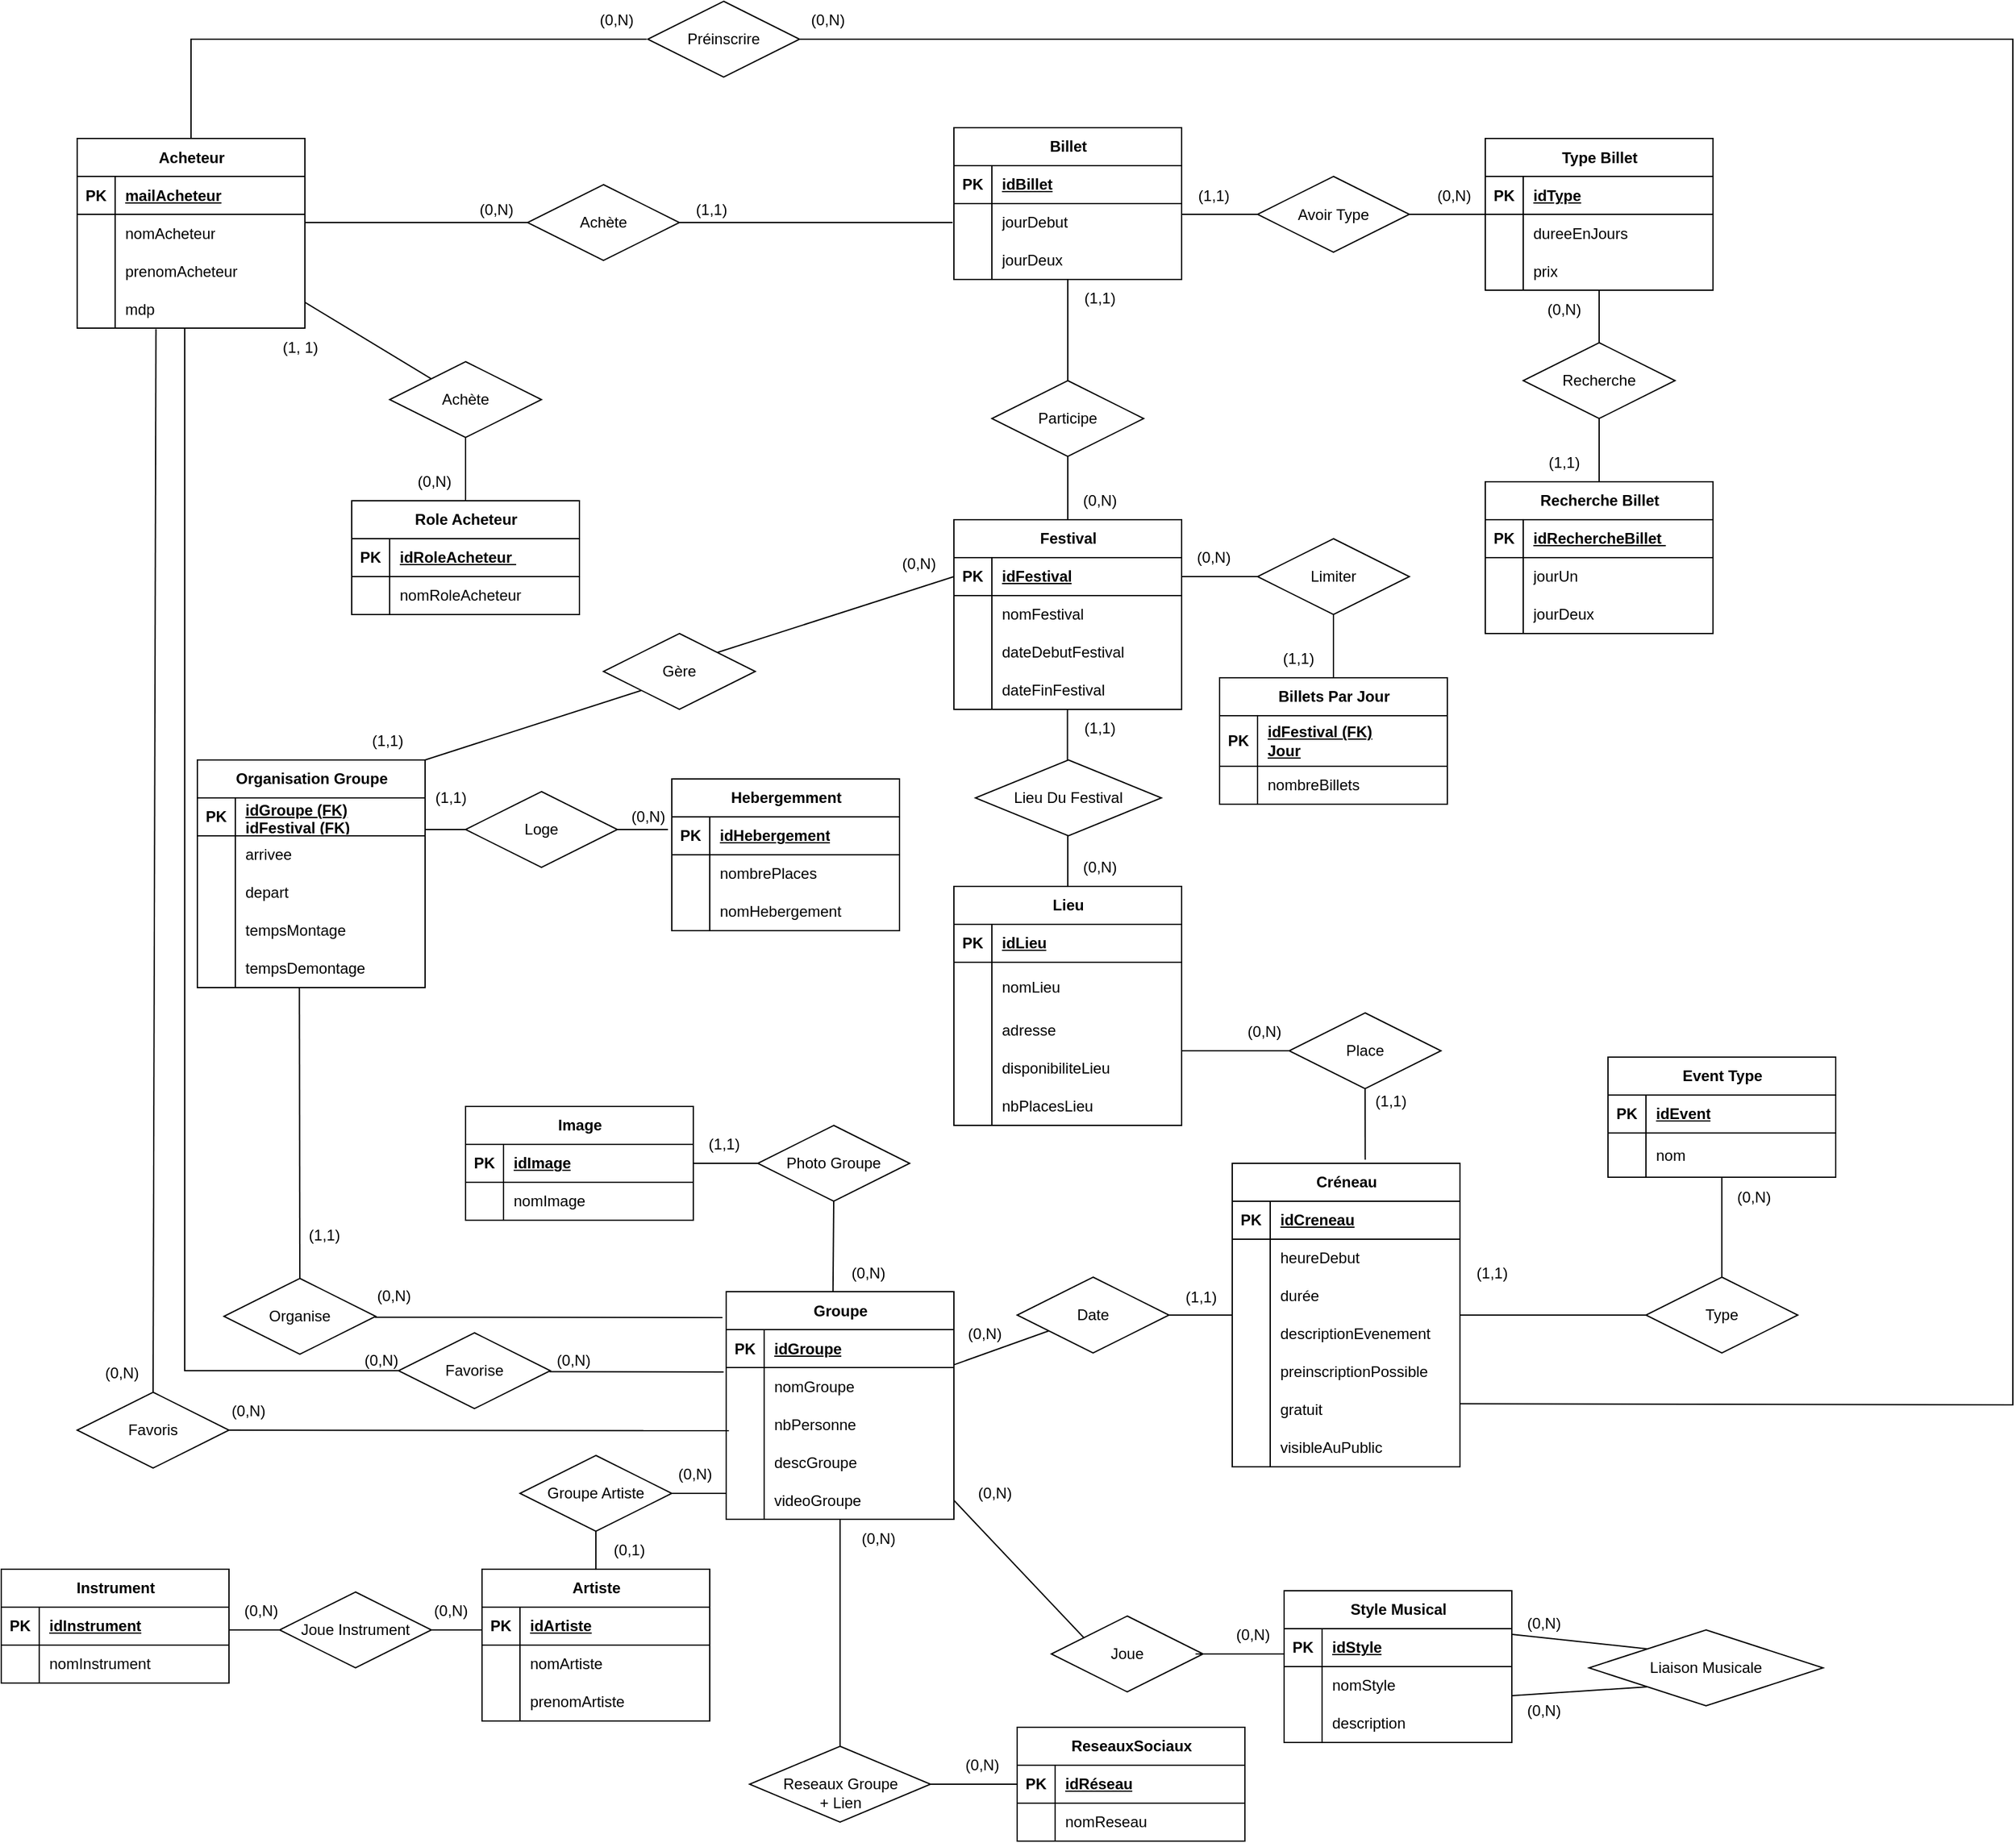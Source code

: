 <mxfile version="22.1.21" type="github">
  <diagram name="Page-1" id="DBVGULZ7QKnfaZkQBplz">
    <mxGraphModel dx="4187" dy="1378" grid="1" gridSize="10" guides="1" tooltips="1" connect="1" arrows="1" fold="1" page="1" pageScale="1" pageWidth="827" pageHeight="1169" math="0" shadow="0">
      <root>
        <mxCell id="0" />
        <mxCell id="1" parent="0" />
        <mxCell id="B1oY1celzd5BVSqxZyTO-1" value="Lieu" style="shape=table;startSize=30;container=1;collapsible=1;childLayout=tableLayout;fixedRows=1;rowLines=0;fontStyle=1;align=center;resizeLast=1;html=1;" vertex="1" parent="1">
          <mxGeometry x="-857" y="710" width="180" height="189" as="geometry" />
        </mxCell>
        <mxCell id="B1oY1celzd5BVSqxZyTO-2" value="" style="shape=tableRow;horizontal=0;startSize=0;swimlaneHead=0;swimlaneBody=0;fillColor=none;collapsible=0;dropTarget=0;points=[[0,0.5],[1,0.5]];portConstraint=eastwest;top=0;left=0;right=0;bottom=1;" vertex="1" parent="B1oY1celzd5BVSqxZyTO-1">
          <mxGeometry y="30" width="180" height="30" as="geometry" />
        </mxCell>
        <mxCell id="B1oY1celzd5BVSqxZyTO-3" value="PK" style="shape=partialRectangle;connectable=0;fillColor=none;top=0;left=0;bottom=0;right=0;fontStyle=1;overflow=hidden;whiteSpace=wrap;html=1;" vertex="1" parent="B1oY1celzd5BVSqxZyTO-2">
          <mxGeometry width="30" height="30" as="geometry">
            <mxRectangle width="30" height="30" as="alternateBounds" />
          </mxGeometry>
        </mxCell>
        <mxCell id="B1oY1celzd5BVSqxZyTO-4" value="idLieu" style="shape=partialRectangle;connectable=0;fillColor=none;top=0;left=0;bottom=0;right=0;align=left;spacingLeft=6;fontStyle=5;overflow=hidden;whiteSpace=wrap;html=1;" vertex="1" parent="B1oY1celzd5BVSqxZyTO-2">
          <mxGeometry x="30" width="150" height="30" as="geometry">
            <mxRectangle width="150" height="30" as="alternateBounds" />
          </mxGeometry>
        </mxCell>
        <mxCell id="B1oY1celzd5BVSqxZyTO-5" value="" style="shape=tableRow;horizontal=0;startSize=0;swimlaneHead=0;swimlaneBody=0;fillColor=none;collapsible=0;dropTarget=0;points=[[0,0.5],[1,0.5]];portConstraint=eastwest;top=0;left=0;right=0;bottom=0;" vertex="1" parent="B1oY1celzd5BVSqxZyTO-1">
          <mxGeometry y="60" width="180" height="39" as="geometry" />
        </mxCell>
        <mxCell id="B1oY1celzd5BVSqxZyTO-6" value="" style="shape=partialRectangle;connectable=0;fillColor=none;top=0;left=0;bottom=0;right=0;editable=1;overflow=hidden;whiteSpace=wrap;html=1;" vertex="1" parent="B1oY1celzd5BVSqxZyTO-5">
          <mxGeometry width="30" height="39" as="geometry">
            <mxRectangle width="30" height="39" as="alternateBounds" />
          </mxGeometry>
        </mxCell>
        <mxCell id="B1oY1celzd5BVSqxZyTO-7" value="nomLieu" style="shape=partialRectangle;connectable=0;fillColor=none;top=0;left=0;bottom=0;right=0;align=left;spacingLeft=6;overflow=hidden;whiteSpace=wrap;html=1;" vertex="1" parent="B1oY1celzd5BVSqxZyTO-5">
          <mxGeometry x="30" width="150" height="39" as="geometry">
            <mxRectangle width="150" height="39" as="alternateBounds" />
          </mxGeometry>
        </mxCell>
        <mxCell id="B1oY1celzd5BVSqxZyTO-11" value="" style="shape=tableRow;horizontal=0;startSize=0;swimlaneHead=0;swimlaneBody=0;fillColor=none;collapsible=0;dropTarget=0;points=[[0,0.5],[1,0.5]];portConstraint=eastwest;top=0;left=0;right=0;bottom=0;" vertex="1" parent="B1oY1celzd5BVSqxZyTO-1">
          <mxGeometry y="99" width="180" height="30" as="geometry" />
        </mxCell>
        <mxCell id="B1oY1celzd5BVSqxZyTO-12" value="" style="shape=partialRectangle;connectable=0;fillColor=none;top=0;left=0;bottom=0;right=0;editable=1;overflow=hidden;whiteSpace=wrap;html=1;" vertex="1" parent="B1oY1celzd5BVSqxZyTO-11">
          <mxGeometry width="30" height="30" as="geometry">
            <mxRectangle width="30" height="30" as="alternateBounds" />
          </mxGeometry>
        </mxCell>
        <mxCell id="B1oY1celzd5BVSqxZyTO-13" value="&lt;div&gt;adresse&amp;nbsp;&lt;/div&gt;" style="shape=partialRectangle;connectable=0;fillColor=none;top=0;left=0;bottom=0;right=0;align=left;spacingLeft=6;overflow=hidden;whiteSpace=wrap;html=1;" vertex="1" parent="B1oY1celzd5BVSqxZyTO-11">
          <mxGeometry x="30" width="150" height="30" as="geometry">
            <mxRectangle width="150" height="30" as="alternateBounds" />
          </mxGeometry>
        </mxCell>
        <mxCell id="B1oY1celzd5BVSqxZyTO-14" value="" style="shape=tableRow;horizontal=0;startSize=0;swimlaneHead=0;swimlaneBody=0;fillColor=none;collapsible=0;dropTarget=0;points=[[0,0.5],[1,0.5]];portConstraint=eastwest;top=0;left=0;right=0;bottom=0;" vertex="1" parent="B1oY1celzd5BVSqxZyTO-1">
          <mxGeometry y="129" width="180" height="30" as="geometry" />
        </mxCell>
        <mxCell id="B1oY1celzd5BVSqxZyTO-15" value="" style="shape=partialRectangle;connectable=0;fillColor=none;top=0;left=0;bottom=0;right=0;editable=1;overflow=hidden;whiteSpace=wrap;html=1;" vertex="1" parent="B1oY1celzd5BVSqxZyTO-14">
          <mxGeometry width="30" height="30" as="geometry">
            <mxRectangle width="30" height="30" as="alternateBounds" />
          </mxGeometry>
        </mxCell>
        <mxCell id="B1oY1celzd5BVSqxZyTO-16" value="disponibiliteLieu" style="shape=partialRectangle;connectable=0;fillColor=none;top=0;left=0;bottom=0;right=0;align=left;spacingLeft=6;overflow=hidden;whiteSpace=wrap;html=1;" vertex="1" parent="B1oY1celzd5BVSqxZyTO-14">
          <mxGeometry x="30" width="150" height="30" as="geometry">
            <mxRectangle width="150" height="30" as="alternateBounds" />
          </mxGeometry>
        </mxCell>
        <mxCell id="B1oY1celzd5BVSqxZyTO-17" value="" style="shape=tableRow;horizontal=0;startSize=0;swimlaneHead=0;swimlaneBody=0;fillColor=none;collapsible=0;dropTarget=0;points=[[0,0.5],[1,0.5]];portConstraint=eastwest;top=0;left=0;right=0;bottom=0;" vertex="1" parent="B1oY1celzd5BVSqxZyTO-1">
          <mxGeometry y="159" width="180" height="30" as="geometry" />
        </mxCell>
        <mxCell id="B1oY1celzd5BVSqxZyTO-18" value="" style="shape=partialRectangle;connectable=0;fillColor=none;top=0;left=0;bottom=0;right=0;editable=1;overflow=hidden;whiteSpace=wrap;html=1;" vertex="1" parent="B1oY1celzd5BVSqxZyTO-17">
          <mxGeometry width="30" height="30" as="geometry">
            <mxRectangle width="30" height="30" as="alternateBounds" />
          </mxGeometry>
        </mxCell>
        <mxCell id="B1oY1celzd5BVSqxZyTO-19" value="nbPlacesLieu" style="shape=partialRectangle;connectable=0;fillColor=none;top=0;left=0;bottom=0;right=0;align=left;spacingLeft=6;overflow=hidden;whiteSpace=wrap;html=1;" vertex="1" parent="B1oY1celzd5BVSqxZyTO-17">
          <mxGeometry x="30" width="150" height="30" as="geometry">
            <mxRectangle width="150" height="30" as="alternateBounds" />
          </mxGeometry>
        </mxCell>
        <mxCell id="B1oY1celzd5BVSqxZyTO-20" value="Festival" style="shape=table;startSize=30;container=1;collapsible=1;childLayout=tableLayout;fixedRows=1;rowLines=0;fontStyle=1;align=center;resizeLast=1;html=1;" vertex="1" parent="1">
          <mxGeometry x="-857" y="420" width="180" height="150" as="geometry" />
        </mxCell>
        <mxCell id="B1oY1celzd5BVSqxZyTO-21" value="" style="shape=tableRow;horizontal=0;startSize=0;swimlaneHead=0;swimlaneBody=0;fillColor=none;collapsible=0;dropTarget=0;points=[[0,0.5],[1,0.5]];portConstraint=eastwest;top=0;left=0;right=0;bottom=1;" vertex="1" parent="B1oY1celzd5BVSqxZyTO-20">
          <mxGeometry y="30" width="180" height="30" as="geometry" />
        </mxCell>
        <mxCell id="B1oY1celzd5BVSqxZyTO-22" value="PK" style="shape=partialRectangle;connectable=0;fillColor=none;top=0;left=0;bottom=0;right=0;fontStyle=1;overflow=hidden;whiteSpace=wrap;html=1;" vertex="1" parent="B1oY1celzd5BVSqxZyTO-21">
          <mxGeometry width="30" height="30" as="geometry">
            <mxRectangle width="30" height="30" as="alternateBounds" />
          </mxGeometry>
        </mxCell>
        <mxCell id="B1oY1celzd5BVSqxZyTO-23" value="idFestival" style="shape=partialRectangle;connectable=0;fillColor=none;top=0;left=0;bottom=0;right=0;align=left;spacingLeft=6;fontStyle=5;overflow=hidden;whiteSpace=wrap;html=1;" vertex="1" parent="B1oY1celzd5BVSqxZyTO-21">
          <mxGeometry x="30" width="150" height="30" as="geometry">
            <mxRectangle width="150" height="30" as="alternateBounds" />
          </mxGeometry>
        </mxCell>
        <mxCell id="B1oY1celzd5BVSqxZyTO-24" value="" style="shape=tableRow;horizontal=0;startSize=0;swimlaneHead=0;swimlaneBody=0;fillColor=none;collapsible=0;dropTarget=0;points=[[0,0.5],[1,0.5]];portConstraint=eastwest;top=0;left=0;right=0;bottom=0;" vertex="1" parent="B1oY1celzd5BVSqxZyTO-20">
          <mxGeometry y="60" width="180" height="30" as="geometry" />
        </mxCell>
        <mxCell id="B1oY1celzd5BVSqxZyTO-25" value="" style="shape=partialRectangle;connectable=0;fillColor=none;top=0;left=0;bottom=0;right=0;editable=1;overflow=hidden;whiteSpace=wrap;html=1;" vertex="1" parent="B1oY1celzd5BVSqxZyTO-24">
          <mxGeometry width="30" height="30" as="geometry">
            <mxRectangle width="30" height="30" as="alternateBounds" />
          </mxGeometry>
        </mxCell>
        <mxCell id="B1oY1celzd5BVSqxZyTO-26" value="&lt;div&gt;nomFestival&lt;/div&gt;" style="shape=partialRectangle;connectable=0;fillColor=none;top=0;left=0;bottom=0;right=0;align=left;spacingLeft=6;overflow=hidden;whiteSpace=wrap;html=1;" vertex="1" parent="B1oY1celzd5BVSqxZyTO-24">
          <mxGeometry x="30" width="150" height="30" as="geometry">
            <mxRectangle width="150" height="30" as="alternateBounds" />
          </mxGeometry>
        </mxCell>
        <mxCell id="B1oY1celzd5BVSqxZyTO-27" value="" style="shape=tableRow;horizontal=0;startSize=0;swimlaneHead=0;swimlaneBody=0;fillColor=none;collapsible=0;dropTarget=0;points=[[0,0.5],[1,0.5]];portConstraint=eastwest;top=0;left=0;right=0;bottom=0;" vertex="1" parent="B1oY1celzd5BVSqxZyTO-20">
          <mxGeometry y="90" width="180" height="30" as="geometry" />
        </mxCell>
        <mxCell id="B1oY1celzd5BVSqxZyTO-28" value="" style="shape=partialRectangle;connectable=0;fillColor=none;top=0;left=0;bottom=0;right=0;editable=1;overflow=hidden;whiteSpace=wrap;html=1;" vertex="1" parent="B1oY1celzd5BVSqxZyTO-27">
          <mxGeometry width="30" height="30" as="geometry">
            <mxRectangle width="30" height="30" as="alternateBounds" />
          </mxGeometry>
        </mxCell>
        <mxCell id="B1oY1celzd5BVSqxZyTO-29" value="dateDebutFestival" style="shape=partialRectangle;connectable=0;fillColor=none;top=0;left=0;bottom=0;right=0;align=left;spacingLeft=6;overflow=hidden;whiteSpace=wrap;html=1;" vertex="1" parent="B1oY1celzd5BVSqxZyTO-27">
          <mxGeometry x="30" width="150" height="30" as="geometry">
            <mxRectangle width="150" height="30" as="alternateBounds" />
          </mxGeometry>
        </mxCell>
        <mxCell id="B1oY1celzd5BVSqxZyTO-30" value="" style="shape=tableRow;horizontal=0;startSize=0;swimlaneHead=0;swimlaneBody=0;fillColor=none;collapsible=0;dropTarget=0;points=[[0,0.5],[1,0.5]];portConstraint=eastwest;top=0;left=0;right=0;bottom=0;" vertex="1" parent="B1oY1celzd5BVSqxZyTO-20">
          <mxGeometry y="120" width="180" height="30" as="geometry" />
        </mxCell>
        <mxCell id="B1oY1celzd5BVSqxZyTO-31" value="" style="shape=partialRectangle;connectable=0;fillColor=none;top=0;left=0;bottom=0;right=0;editable=1;overflow=hidden;whiteSpace=wrap;html=1;" vertex="1" parent="B1oY1celzd5BVSqxZyTO-30">
          <mxGeometry width="30" height="30" as="geometry">
            <mxRectangle width="30" height="30" as="alternateBounds" />
          </mxGeometry>
        </mxCell>
        <mxCell id="B1oY1celzd5BVSqxZyTO-32" value="dateFinFestival" style="shape=partialRectangle;connectable=0;fillColor=none;top=0;left=0;bottom=0;right=0;align=left;spacingLeft=6;overflow=hidden;whiteSpace=wrap;html=1;" vertex="1" parent="B1oY1celzd5BVSqxZyTO-30">
          <mxGeometry x="30" width="150" height="30" as="geometry">
            <mxRectangle width="150" height="30" as="alternateBounds" />
          </mxGeometry>
        </mxCell>
        <mxCell id="B1oY1celzd5BVSqxZyTO-33" value="Limiter" style="shape=rhombus;perimeter=rhombusPerimeter;whiteSpace=wrap;html=1;align=center;" vertex="1" parent="1">
          <mxGeometry x="-617" y="435" width="120" height="60" as="geometry" />
        </mxCell>
        <mxCell id="B1oY1celzd5BVSqxZyTO-34" value="Billets Par Jour" style="shape=table;startSize=30;container=1;collapsible=1;childLayout=tableLayout;fixedRows=1;rowLines=0;fontStyle=1;align=center;resizeLast=1;html=1;" vertex="1" parent="1">
          <mxGeometry x="-647" y="545" width="180" height="100" as="geometry" />
        </mxCell>
        <mxCell id="B1oY1celzd5BVSqxZyTO-35" value="" style="shape=tableRow;horizontal=0;startSize=0;swimlaneHead=0;swimlaneBody=0;fillColor=none;collapsible=0;dropTarget=0;points=[[0,0.5],[1,0.5]];portConstraint=eastwest;top=0;left=0;right=0;bottom=1;" vertex="1" parent="B1oY1celzd5BVSqxZyTO-34">
          <mxGeometry y="30" width="180" height="40" as="geometry" />
        </mxCell>
        <mxCell id="B1oY1celzd5BVSqxZyTO-36" value="PK" style="shape=partialRectangle;connectable=0;fillColor=none;top=0;left=0;bottom=0;right=0;fontStyle=1;overflow=hidden;whiteSpace=wrap;html=1;" vertex="1" parent="B1oY1celzd5BVSqxZyTO-35">
          <mxGeometry width="30" height="40" as="geometry">
            <mxRectangle width="30" height="40" as="alternateBounds" />
          </mxGeometry>
        </mxCell>
        <mxCell id="B1oY1celzd5BVSqxZyTO-37" value="&lt;div&gt;idFestival (FK)&lt;br&gt;&lt;/div&gt;Jour" style="shape=partialRectangle;connectable=0;fillColor=none;top=0;left=0;bottom=0;right=0;align=left;spacingLeft=6;fontStyle=5;overflow=hidden;whiteSpace=wrap;html=1;" vertex="1" parent="B1oY1celzd5BVSqxZyTO-35">
          <mxGeometry x="30" width="150" height="40" as="geometry">
            <mxRectangle width="150" height="40" as="alternateBounds" />
          </mxGeometry>
        </mxCell>
        <mxCell id="B1oY1celzd5BVSqxZyTO-38" value="" style="shape=tableRow;horizontal=0;startSize=0;swimlaneHead=0;swimlaneBody=0;fillColor=none;collapsible=0;dropTarget=0;points=[[0,0.5],[1,0.5]];portConstraint=eastwest;top=0;left=0;right=0;bottom=0;" vertex="1" parent="B1oY1celzd5BVSqxZyTO-34">
          <mxGeometry y="70" width="180" height="30" as="geometry" />
        </mxCell>
        <mxCell id="B1oY1celzd5BVSqxZyTO-39" value="" style="shape=partialRectangle;connectable=0;fillColor=none;top=0;left=0;bottom=0;right=0;editable=1;overflow=hidden;whiteSpace=wrap;html=1;" vertex="1" parent="B1oY1celzd5BVSqxZyTO-38">
          <mxGeometry width="30" height="30" as="geometry">
            <mxRectangle width="30" height="30" as="alternateBounds" />
          </mxGeometry>
        </mxCell>
        <mxCell id="B1oY1celzd5BVSqxZyTO-40" value="nombreBillets" style="shape=partialRectangle;connectable=0;fillColor=none;top=0;left=0;bottom=0;right=0;align=left;spacingLeft=6;overflow=hidden;whiteSpace=wrap;html=1;" vertex="1" parent="B1oY1celzd5BVSqxZyTO-38">
          <mxGeometry x="30" width="150" height="30" as="geometry">
            <mxRectangle width="150" height="30" as="alternateBounds" />
          </mxGeometry>
        </mxCell>
        <mxCell id="B1oY1celzd5BVSqxZyTO-41" value="" style="line;strokeWidth=1;rotatable=0;dashed=0;labelPosition=right;align=left;verticalAlign=middle;spacingTop=0;spacingLeft=6;points=[];portConstraint=eastwest;" vertex="1" parent="1">
          <mxGeometry x="-677" y="460" width="60" height="10" as="geometry" />
        </mxCell>
        <mxCell id="B1oY1celzd5BVSqxZyTO-43" value="(0,N)" style="text;html=1;align=center;verticalAlign=middle;resizable=0;points=[];autosize=1;strokeColor=none;fillColor=none;" vertex="1" parent="1">
          <mxGeometry x="-677" y="435" width="50" height="30" as="geometry" />
        </mxCell>
        <mxCell id="B1oY1celzd5BVSqxZyTO-44" value="(1,1)" style="text;html=1;align=center;verticalAlign=middle;resizable=0;points=[];autosize=1;strokeColor=none;fillColor=none;" vertex="1" parent="1">
          <mxGeometry x="-610" y="515" width="50" height="30" as="geometry" />
        </mxCell>
        <mxCell id="B1oY1celzd5BVSqxZyTO-45" value="Lieu Du Festival" style="shape=rhombus;perimeter=rhombusPerimeter;whiteSpace=wrap;html=1;align=center;" vertex="1" parent="1">
          <mxGeometry x="-840" y="610" width="147" height="60" as="geometry" />
        </mxCell>
        <mxCell id="B1oY1celzd5BVSqxZyTO-46" value="" style="endArrow=none;html=1;rounded=0;" edge="1" parent="1">
          <mxGeometry relative="1" as="geometry">
            <mxPoint x="-767" y="670" as="sourcePoint" />
            <mxPoint x="-767" y="710" as="targetPoint" />
          </mxGeometry>
        </mxCell>
        <mxCell id="B1oY1celzd5BVSqxZyTO-47" value="" style="endArrow=none;html=1;rounded=0;" edge="1" parent="1">
          <mxGeometry relative="1" as="geometry">
            <mxPoint x="-767.24" y="570" as="sourcePoint" />
            <mxPoint x="-767.24" y="610" as="targetPoint" />
          </mxGeometry>
        </mxCell>
        <mxCell id="B1oY1celzd5BVSqxZyTO-48" value="(0,N)" style="text;html=1;align=center;verticalAlign=middle;resizable=0;points=[];autosize=1;strokeColor=none;fillColor=none;" vertex="1" parent="1">
          <mxGeometry x="-767" y="680" width="50" height="30" as="geometry" />
        </mxCell>
        <mxCell id="B1oY1celzd5BVSqxZyTO-49" value="(1,1)" style="text;html=1;align=center;verticalAlign=middle;resizable=0;points=[];autosize=1;strokeColor=none;fillColor=none;" vertex="1" parent="1">
          <mxGeometry x="-767" y="570" width="50" height="30" as="geometry" />
        </mxCell>
        <mxCell id="B1oY1celzd5BVSqxZyTO-50" value="Hebergemment" style="shape=table;startSize=30;container=1;collapsible=1;childLayout=tableLayout;fixedRows=1;rowLines=0;fontStyle=1;align=center;resizeLast=1;html=1;" vertex="1" parent="1">
          <mxGeometry x="-1080" y="625" width="180" height="120" as="geometry" />
        </mxCell>
        <mxCell id="B1oY1celzd5BVSqxZyTO-51" value="" style="shape=tableRow;horizontal=0;startSize=0;swimlaneHead=0;swimlaneBody=0;fillColor=none;collapsible=0;dropTarget=0;points=[[0,0.5],[1,0.5]];portConstraint=eastwest;top=0;left=0;right=0;bottom=1;" vertex="1" parent="B1oY1celzd5BVSqxZyTO-50">
          <mxGeometry y="30" width="180" height="30" as="geometry" />
        </mxCell>
        <mxCell id="B1oY1celzd5BVSqxZyTO-52" value="PK" style="shape=partialRectangle;connectable=0;fillColor=none;top=0;left=0;bottom=0;right=0;fontStyle=1;overflow=hidden;whiteSpace=wrap;html=1;" vertex="1" parent="B1oY1celzd5BVSqxZyTO-51">
          <mxGeometry width="30" height="30" as="geometry">
            <mxRectangle width="30" height="30" as="alternateBounds" />
          </mxGeometry>
        </mxCell>
        <mxCell id="B1oY1celzd5BVSqxZyTO-53" value="idHebergement" style="shape=partialRectangle;connectable=0;fillColor=none;top=0;left=0;bottom=0;right=0;align=left;spacingLeft=6;fontStyle=5;overflow=hidden;whiteSpace=wrap;html=1;" vertex="1" parent="B1oY1celzd5BVSqxZyTO-51">
          <mxGeometry x="30" width="150" height="30" as="geometry">
            <mxRectangle width="150" height="30" as="alternateBounds" />
          </mxGeometry>
        </mxCell>
        <mxCell id="B1oY1celzd5BVSqxZyTO-54" value="" style="shape=tableRow;horizontal=0;startSize=0;swimlaneHead=0;swimlaneBody=0;fillColor=none;collapsible=0;dropTarget=0;points=[[0,0.5],[1,0.5]];portConstraint=eastwest;top=0;left=0;right=0;bottom=0;" vertex="1" parent="B1oY1celzd5BVSqxZyTO-50">
          <mxGeometry y="60" width="180" height="30" as="geometry" />
        </mxCell>
        <mxCell id="B1oY1celzd5BVSqxZyTO-55" value="" style="shape=partialRectangle;connectable=0;fillColor=none;top=0;left=0;bottom=0;right=0;editable=1;overflow=hidden;whiteSpace=wrap;html=1;" vertex="1" parent="B1oY1celzd5BVSqxZyTO-54">
          <mxGeometry width="30" height="30" as="geometry">
            <mxRectangle width="30" height="30" as="alternateBounds" />
          </mxGeometry>
        </mxCell>
        <mxCell id="B1oY1celzd5BVSqxZyTO-56" value="nombrePlaces" style="shape=partialRectangle;connectable=0;fillColor=none;top=0;left=0;bottom=0;right=0;align=left;spacingLeft=6;overflow=hidden;whiteSpace=wrap;html=1;" vertex="1" parent="B1oY1celzd5BVSqxZyTO-54">
          <mxGeometry x="30" width="150" height="30" as="geometry">
            <mxRectangle width="150" height="30" as="alternateBounds" />
          </mxGeometry>
        </mxCell>
        <mxCell id="B1oY1celzd5BVSqxZyTO-57" value="" style="shape=tableRow;horizontal=0;startSize=0;swimlaneHead=0;swimlaneBody=0;fillColor=none;collapsible=0;dropTarget=0;points=[[0,0.5],[1,0.5]];portConstraint=eastwest;top=0;left=0;right=0;bottom=0;" vertex="1" parent="B1oY1celzd5BVSqxZyTO-50">
          <mxGeometry y="90" width="180" height="30" as="geometry" />
        </mxCell>
        <mxCell id="B1oY1celzd5BVSqxZyTO-58" value="" style="shape=partialRectangle;connectable=0;fillColor=none;top=0;left=0;bottom=0;right=0;editable=1;overflow=hidden;whiteSpace=wrap;html=1;" vertex="1" parent="B1oY1celzd5BVSqxZyTO-57">
          <mxGeometry width="30" height="30" as="geometry">
            <mxRectangle width="30" height="30" as="alternateBounds" />
          </mxGeometry>
        </mxCell>
        <mxCell id="B1oY1celzd5BVSqxZyTO-59" value="nomHebergement" style="shape=partialRectangle;connectable=0;fillColor=none;top=0;left=0;bottom=0;right=0;align=left;spacingLeft=6;overflow=hidden;whiteSpace=wrap;html=1;" vertex="1" parent="B1oY1celzd5BVSqxZyTO-57">
          <mxGeometry x="30" width="150" height="30" as="geometry">
            <mxRectangle width="150" height="30" as="alternateBounds" />
          </mxGeometry>
        </mxCell>
        <mxCell id="B1oY1celzd5BVSqxZyTO-60" value="Style Musical" style="shape=table;startSize=30;container=1;collapsible=1;childLayout=tableLayout;fixedRows=1;rowLines=0;fontStyle=1;align=center;resizeLast=1;html=1;" vertex="1" parent="1">
          <mxGeometry x="-596" y="1267" width="180" height="120" as="geometry" />
        </mxCell>
        <mxCell id="B1oY1celzd5BVSqxZyTO-61" value="" style="shape=tableRow;horizontal=0;startSize=0;swimlaneHead=0;swimlaneBody=0;fillColor=none;collapsible=0;dropTarget=0;points=[[0,0.5],[1,0.5]];portConstraint=eastwest;top=0;left=0;right=0;bottom=1;" vertex="1" parent="B1oY1celzd5BVSqxZyTO-60">
          <mxGeometry y="30" width="180" height="30" as="geometry" />
        </mxCell>
        <mxCell id="B1oY1celzd5BVSqxZyTO-62" value="PK" style="shape=partialRectangle;connectable=0;fillColor=none;top=0;left=0;bottom=0;right=0;fontStyle=1;overflow=hidden;whiteSpace=wrap;html=1;" vertex="1" parent="B1oY1celzd5BVSqxZyTO-61">
          <mxGeometry width="30" height="30" as="geometry">
            <mxRectangle width="30" height="30" as="alternateBounds" />
          </mxGeometry>
        </mxCell>
        <mxCell id="B1oY1celzd5BVSqxZyTO-63" value="idStyle" style="shape=partialRectangle;connectable=0;fillColor=none;top=0;left=0;bottom=0;right=0;align=left;spacingLeft=6;fontStyle=5;overflow=hidden;whiteSpace=wrap;html=1;" vertex="1" parent="B1oY1celzd5BVSqxZyTO-61">
          <mxGeometry x="30" width="150" height="30" as="geometry">
            <mxRectangle width="150" height="30" as="alternateBounds" />
          </mxGeometry>
        </mxCell>
        <mxCell id="B1oY1celzd5BVSqxZyTO-64" value="" style="shape=tableRow;horizontal=0;startSize=0;swimlaneHead=0;swimlaneBody=0;fillColor=none;collapsible=0;dropTarget=0;points=[[0,0.5],[1,0.5]];portConstraint=eastwest;top=0;left=0;right=0;bottom=0;" vertex="1" parent="B1oY1celzd5BVSqxZyTO-60">
          <mxGeometry y="60" width="180" height="30" as="geometry" />
        </mxCell>
        <mxCell id="B1oY1celzd5BVSqxZyTO-65" value="" style="shape=partialRectangle;connectable=0;fillColor=none;top=0;left=0;bottom=0;right=0;editable=1;overflow=hidden;whiteSpace=wrap;html=1;" vertex="1" parent="B1oY1celzd5BVSqxZyTO-64">
          <mxGeometry width="30" height="30" as="geometry">
            <mxRectangle width="30" height="30" as="alternateBounds" />
          </mxGeometry>
        </mxCell>
        <mxCell id="B1oY1celzd5BVSqxZyTO-66" value="nomStyle" style="shape=partialRectangle;connectable=0;fillColor=none;top=0;left=0;bottom=0;right=0;align=left;spacingLeft=6;overflow=hidden;whiteSpace=wrap;html=1;" vertex="1" parent="B1oY1celzd5BVSqxZyTO-64">
          <mxGeometry x="30" width="150" height="30" as="geometry">
            <mxRectangle width="150" height="30" as="alternateBounds" />
          </mxGeometry>
        </mxCell>
        <mxCell id="B1oY1celzd5BVSqxZyTO-67" value="" style="shape=tableRow;horizontal=0;startSize=0;swimlaneHead=0;swimlaneBody=0;fillColor=none;collapsible=0;dropTarget=0;points=[[0,0.5],[1,0.5]];portConstraint=eastwest;top=0;left=0;right=0;bottom=0;" vertex="1" parent="B1oY1celzd5BVSqxZyTO-60">
          <mxGeometry y="90" width="180" height="30" as="geometry" />
        </mxCell>
        <mxCell id="B1oY1celzd5BVSqxZyTO-68" value="" style="shape=partialRectangle;connectable=0;fillColor=none;top=0;left=0;bottom=0;right=0;editable=1;overflow=hidden;whiteSpace=wrap;html=1;" vertex="1" parent="B1oY1celzd5BVSqxZyTO-67">
          <mxGeometry width="30" height="30" as="geometry">
            <mxRectangle width="30" height="30" as="alternateBounds" />
          </mxGeometry>
        </mxCell>
        <mxCell id="B1oY1celzd5BVSqxZyTO-69" value="description" style="shape=partialRectangle;connectable=0;fillColor=none;top=0;left=0;bottom=0;right=0;align=left;spacingLeft=6;overflow=hidden;whiteSpace=wrap;html=1;" vertex="1" parent="B1oY1celzd5BVSqxZyTO-67">
          <mxGeometry x="30" width="150" height="30" as="geometry">
            <mxRectangle width="150" height="30" as="alternateBounds" />
          </mxGeometry>
        </mxCell>
        <mxCell id="B1oY1celzd5BVSqxZyTO-70" value="Groupe" style="shape=table;startSize=30;container=1;collapsible=1;childLayout=tableLayout;fixedRows=1;rowLines=0;fontStyle=1;align=center;resizeLast=1;html=1;" vertex="1" parent="1">
          <mxGeometry x="-1037" y="1030.5" width="180" height="180" as="geometry" />
        </mxCell>
        <mxCell id="B1oY1celzd5BVSqxZyTO-71" value="" style="shape=tableRow;horizontal=0;startSize=0;swimlaneHead=0;swimlaneBody=0;fillColor=none;collapsible=0;dropTarget=0;points=[[0,0.5],[1,0.5]];portConstraint=eastwest;top=0;left=0;right=0;bottom=1;" vertex="1" parent="B1oY1celzd5BVSqxZyTO-70">
          <mxGeometry y="30" width="180" height="30" as="geometry" />
        </mxCell>
        <mxCell id="B1oY1celzd5BVSqxZyTO-72" value="PK" style="shape=partialRectangle;connectable=0;fillColor=none;top=0;left=0;bottom=0;right=0;fontStyle=1;overflow=hidden;whiteSpace=wrap;html=1;" vertex="1" parent="B1oY1celzd5BVSqxZyTO-71">
          <mxGeometry width="30" height="30" as="geometry">
            <mxRectangle width="30" height="30" as="alternateBounds" />
          </mxGeometry>
        </mxCell>
        <mxCell id="B1oY1celzd5BVSqxZyTO-73" value="idGroupe" style="shape=partialRectangle;connectable=0;fillColor=none;top=0;left=0;bottom=0;right=0;align=left;spacingLeft=6;fontStyle=5;overflow=hidden;whiteSpace=wrap;html=1;" vertex="1" parent="B1oY1celzd5BVSqxZyTO-71">
          <mxGeometry x="30" width="150" height="30" as="geometry">
            <mxRectangle width="150" height="30" as="alternateBounds" />
          </mxGeometry>
        </mxCell>
        <mxCell id="B1oY1celzd5BVSqxZyTO-74" value="" style="shape=tableRow;horizontal=0;startSize=0;swimlaneHead=0;swimlaneBody=0;fillColor=none;collapsible=0;dropTarget=0;points=[[0,0.5],[1,0.5]];portConstraint=eastwest;top=0;left=0;right=0;bottom=0;" vertex="1" parent="B1oY1celzd5BVSqxZyTO-70">
          <mxGeometry y="60" width="180" height="30" as="geometry" />
        </mxCell>
        <mxCell id="B1oY1celzd5BVSqxZyTO-75" value="" style="shape=partialRectangle;connectable=0;fillColor=none;top=0;left=0;bottom=0;right=0;editable=1;overflow=hidden;whiteSpace=wrap;html=1;" vertex="1" parent="B1oY1celzd5BVSqxZyTO-74">
          <mxGeometry width="30" height="30" as="geometry">
            <mxRectangle width="30" height="30" as="alternateBounds" />
          </mxGeometry>
        </mxCell>
        <mxCell id="B1oY1celzd5BVSqxZyTO-76" value="nomGroupe" style="shape=partialRectangle;connectable=0;fillColor=none;top=0;left=0;bottom=0;right=0;align=left;spacingLeft=6;overflow=hidden;whiteSpace=wrap;html=1;" vertex="1" parent="B1oY1celzd5BVSqxZyTO-74">
          <mxGeometry x="30" width="150" height="30" as="geometry">
            <mxRectangle width="150" height="30" as="alternateBounds" />
          </mxGeometry>
        </mxCell>
        <mxCell id="B1oY1celzd5BVSqxZyTO-77" value="" style="shape=tableRow;horizontal=0;startSize=0;swimlaneHead=0;swimlaneBody=0;fillColor=none;collapsible=0;dropTarget=0;points=[[0,0.5],[1,0.5]];portConstraint=eastwest;top=0;left=0;right=0;bottom=0;" vertex="1" parent="B1oY1celzd5BVSqxZyTO-70">
          <mxGeometry y="90" width="180" height="30" as="geometry" />
        </mxCell>
        <mxCell id="B1oY1celzd5BVSqxZyTO-78" value="" style="shape=partialRectangle;connectable=0;fillColor=none;top=0;left=0;bottom=0;right=0;editable=1;overflow=hidden;whiteSpace=wrap;html=1;" vertex="1" parent="B1oY1celzd5BVSqxZyTO-77">
          <mxGeometry width="30" height="30" as="geometry">
            <mxRectangle width="30" height="30" as="alternateBounds" />
          </mxGeometry>
        </mxCell>
        <mxCell id="B1oY1celzd5BVSqxZyTO-79" value="nbPersonne" style="shape=partialRectangle;connectable=0;fillColor=none;top=0;left=0;bottom=0;right=0;align=left;spacingLeft=6;overflow=hidden;whiteSpace=wrap;html=1;" vertex="1" parent="B1oY1celzd5BVSqxZyTO-77">
          <mxGeometry x="30" width="150" height="30" as="geometry">
            <mxRectangle width="150" height="30" as="alternateBounds" />
          </mxGeometry>
        </mxCell>
        <mxCell id="B1oY1celzd5BVSqxZyTO-80" value="" style="shape=tableRow;horizontal=0;startSize=0;swimlaneHead=0;swimlaneBody=0;fillColor=none;collapsible=0;dropTarget=0;points=[[0,0.5],[1,0.5]];portConstraint=eastwest;top=0;left=0;right=0;bottom=0;" vertex="1" parent="B1oY1celzd5BVSqxZyTO-70">
          <mxGeometry y="120" width="180" height="30" as="geometry" />
        </mxCell>
        <mxCell id="B1oY1celzd5BVSqxZyTO-81" value="" style="shape=partialRectangle;connectable=0;fillColor=none;top=0;left=0;bottom=0;right=0;editable=1;overflow=hidden;whiteSpace=wrap;html=1;" vertex="1" parent="B1oY1celzd5BVSqxZyTO-80">
          <mxGeometry width="30" height="30" as="geometry">
            <mxRectangle width="30" height="30" as="alternateBounds" />
          </mxGeometry>
        </mxCell>
        <mxCell id="B1oY1celzd5BVSqxZyTO-82" value="descGroupe" style="shape=partialRectangle;connectable=0;fillColor=none;top=0;left=0;bottom=0;right=0;align=left;spacingLeft=6;overflow=hidden;whiteSpace=wrap;html=1;" vertex="1" parent="B1oY1celzd5BVSqxZyTO-80">
          <mxGeometry x="30" width="150" height="30" as="geometry">
            <mxRectangle width="150" height="30" as="alternateBounds" />
          </mxGeometry>
        </mxCell>
        <mxCell id="B1oY1celzd5BVSqxZyTO-83" value="" style="shape=tableRow;horizontal=0;startSize=0;swimlaneHead=0;swimlaneBody=0;fillColor=none;collapsible=0;dropTarget=0;points=[[0,0.5],[1,0.5]];portConstraint=eastwest;top=0;left=0;right=0;bottom=0;" vertex="1" parent="B1oY1celzd5BVSqxZyTO-70">
          <mxGeometry y="150" width="180" height="30" as="geometry" />
        </mxCell>
        <mxCell id="B1oY1celzd5BVSqxZyTO-84" value="" style="shape=partialRectangle;connectable=0;fillColor=none;top=0;left=0;bottom=0;right=0;editable=1;overflow=hidden;whiteSpace=wrap;html=1;" vertex="1" parent="B1oY1celzd5BVSqxZyTO-83">
          <mxGeometry width="30" height="30" as="geometry">
            <mxRectangle width="30" height="30" as="alternateBounds" />
          </mxGeometry>
        </mxCell>
        <mxCell id="B1oY1celzd5BVSqxZyTO-85" value="videoGroupe" style="shape=partialRectangle;connectable=0;fillColor=none;top=0;left=0;bottom=0;right=0;align=left;spacingLeft=6;overflow=hidden;whiteSpace=wrap;html=1;" vertex="1" parent="B1oY1celzd5BVSqxZyTO-83">
          <mxGeometry x="30" width="150" height="30" as="geometry">
            <mxRectangle width="150" height="30" as="alternateBounds" />
          </mxGeometry>
        </mxCell>
        <mxCell id="B1oY1celzd5BVSqxZyTO-86" value="ReseauxSociaux" style="shape=table;startSize=30;container=1;collapsible=1;childLayout=tableLayout;fixedRows=1;rowLines=0;fontStyle=1;align=center;resizeLast=1;html=1;" vertex="1" parent="1">
          <mxGeometry x="-807" y="1375" width="180" height="90" as="geometry" />
        </mxCell>
        <mxCell id="B1oY1celzd5BVSqxZyTO-87" value="" style="shape=tableRow;horizontal=0;startSize=0;swimlaneHead=0;swimlaneBody=0;fillColor=none;collapsible=0;dropTarget=0;points=[[0,0.5],[1,0.5]];portConstraint=eastwest;top=0;left=0;right=0;bottom=1;" vertex="1" parent="B1oY1celzd5BVSqxZyTO-86">
          <mxGeometry y="30" width="180" height="30" as="geometry" />
        </mxCell>
        <mxCell id="B1oY1celzd5BVSqxZyTO-88" value="PK" style="shape=partialRectangle;connectable=0;fillColor=none;top=0;left=0;bottom=0;right=0;fontStyle=1;overflow=hidden;whiteSpace=wrap;html=1;" vertex="1" parent="B1oY1celzd5BVSqxZyTO-87">
          <mxGeometry width="30" height="30" as="geometry">
            <mxRectangle width="30" height="30" as="alternateBounds" />
          </mxGeometry>
        </mxCell>
        <mxCell id="B1oY1celzd5BVSqxZyTO-89" value="idRéseau" style="shape=partialRectangle;connectable=0;fillColor=none;top=0;left=0;bottom=0;right=0;align=left;spacingLeft=6;fontStyle=5;overflow=hidden;whiteSpace=wrap;html=1;" vertex="1" parent="B1oY1celzd5BVSqxZyTO-87">
          <mxGeometry x="30" width="150" height="30" as="geometry">
            <mxRectangle width="150" height="30" as="alternateBounds" />
          </mxGeometry>
        </mxCell>
        <mxCell id="B1oY1celzd5BVSqxZyTO-90" value="" style="shape=tableRow;horizontal=0;startSize=0;swimlaneHead=0;swimlaneBody=0;fillColor=none;collapsible=0;dropTarget=0;points=[[0,0.5],[1,0.5]];portConstraint=eastwest;top=0;left=0;right=0;bottom=0;" vertex="1" parent="B1oY1celzd5BVSqxZyTO-86">
          <mxGeometry y="60" width="180" height="30" as="geometry" />
        </mxCell>
        <mxCell id="B1oY1celzd5BVSqxZyTO-91" value="" style="shape=partialRectangle;connectable=0;fillColor=none;top=0;left=0;bottom=0;right=0;editable=1;overflow=hidden;whiteSpace=wrap;html=1;" vertex="1" parent="B1oY1celzd5BVSqxZyTO-90">
          <mxGeometry width="30" height="30" as="geometry">
            <mxRectangle width="30" height="30" as="alternateBounds" />
          </mxGeometry>
        </mxCell>
        <mxCell id="B1oY1celzd5BVSqxZyTO-92" value="nomReseau" style="shape=partialRectangle;connectable=0;fillColor=none;top=0;left=0;bottom=0;right=0;align=left;spacingLeft=6;overflow=hidden;whiteSpace=wrap;html=1;" vertex="1" parent="B1oY1celzd5BVSqxZyTO-90">
          <mxGeometry x="30" width="150" height="30" as="geometry">
            <mxRectangle width="150" height="30" as="alternateBounds" />
          </mxGeometry>
        </mxCell>
        <mxCell id="B1oY1celzd5BVSqxZyTO-93" value="Reseaux Groupe" style="shape=rhombus;perimeter=rhombusPerimeter;whiteSpace=wrap;html=1;align=center;" vertex="1" parent="1">
          <mxGeometry x="-1018.5" y="1390" width="143" height="60" as="geometry" />
        </mxCell>
        <mxCell id="B1oY1celzd5BVSqxZyTO-94" value="+ Lien" style="text;html=1;align=center;verticalAlign=middle;resizable=0;points=[];autosize=1;strokeColor=none;fillColor=none;" vertex="1" parent="1">
          <mxGeometry x="-977" y="1420" width="60" height="30" as="geometry" />
        </mxCell>
        <mxCell id="B1oY1celzd5BVSqxZyTO-95" value="Organisation Groupe" style="shape=table;startSize=30;container=1;collapsible=1;childLayout=tableLayout;fixedRows=1;rowLines=0;fontStyle=1;align=center;resizeLast=1;html=1;" vertex="1" parent="1">
          <mxGeometry x="-1455" y="610" width="180" height="180" as="geometry" />
        </mxCell>
        <mxCell id="B1oY1celzd5BVSqxZyTO-96" value="" style="shape=tableRow;horizontal=0;startSize=0;swimlaneHead=0;swimlaneBody=0;fillColor=none;collapsible=0;dropTarget=0;points=[[0,0.5],[1,0.5]];portConstraint=eastwest;top=0;left=0;right=0;bottom=1;" vertex="1" parent="B1oY1celzd5BVSqxZyTO-95">
          <mxGeometry y="30" width="180" height="30" as="geometry" />
        </mxCell>
        <mxCell id="B1oY1celzd5BVSqxZyTO-97" value="PK" style="shape=partialRectangle;connectable=0;fillColor=none;top=0;left=0;bottom=0;right=0;fontStyle=1;overflow=hidden;whiteSpace=wrap;html=1;" vertex="1" parent="B1oY1celzd5BVSqxZyTO-96">
          <mxGeometry width="30" height="30" as="geometry">
            <mxRectangle width="30" height="30" as="alternateBounds" />
          </mxGeometry>
        </mxCell>
        <mxCell id="B1oY1celzd5BVSqxZyTO-98" value="&lt;div&gt;idGroupe (FK)&lt;br&gt;&lt;/div&gt;idFestival (FK)" style="shape=partialRectangle;connectable=0;fillColor=none;top=0;left=0;bottom=0;right=0;align=left;spacingLeft=6;fontStyle=5;overflow=hidden;whiteSpace=wrap;html=1;" vertex="1" parent="B1oY1celzd5BVSqxZyTO-96">
          <mxGeometry x="30" width="150" height="30" as="geometry">
            <mxRectangle width="150" height="30" as="alternateBounds" />
          </mxGeometry>
        </mxCell>
        <mxCell id="B1oY1celzd5BVSqxZyTO-99" value="" style="shape=tableRow;horizontal=0;startSize=0;swimlaneHead=0;swimlaneBody=0;fillColor=none;collapsible=0;dropTarget=0;points=[[0,0.5],[1,0.5]];portConstraint=eastwest;top=0;left=0;right=0;bottom=0;" vertex="1" parent="B1oY1celzd5BVSqxZyTO-95">
          <mxGeometry y="60" width="180" height="30" as="geometry" />
        </mxCell>
        <mxCell id="B1oY1celzd5BVSqxZyTO-100" value="" style="shape=partialRectangle;connectable=0;fillColor=none;top=0;left=0;bottom=0;right=0;editable=1;overflow=hidden;whiteSpace=wrap;html=1;" vertex="1" parent="B1oY1celzd5BVSqxZyTO-99">
          <mxGeometry width="30" height="30" as="geometry">
            <mxRectangle width="30" height="30" as="alternateBounds" />
          </mxGeometry>
        </mxCell>
        <mxCell id="B1oY1celzd5BVSqxZyTO-101" value="arrivee" style="shape=partialRectangle;connectable=0;fillColor=none;top=0;left=0;bottom=0;right=0;align=left;spacingLeft=6;overflow=hidden;whiteSpace=wrap;html=1;" vertex="1" parent="B1oY1celzd5BVSqxZyTO-99">
          <mxGeometry x="30" width="150" height="30" as="geometry">
            <mxRectangle width="150" height="30" as="alternateBounds" />
          </mxGeometry>
        </mxCell>
        <mxCell id="B1oY1celzd5BVSqxZyTO-102" value="" style="shape=tableRow;horizontal=0;startSize=0;swimlaneHead=0;swimlaneBody=0;fillColor=none;collapsible=0;dropTarget=0;points=[[0,0.5],[1,0.5]];portConstraint=eastwest;top=0;left=0;right=0;bottom=0;" vertex="1" parent="B1oY1celzd5BVSqxZyTO-95">
          <mxGeometry y="90" width="180" height="30" as="geometry" />
        </mxCell>
        <mxCell id="B1oY1celzd5BVSqxZyTO-103" value="" style="shape=partialRectangle;connectable=0;fillColor=none;top=0;left=0;bottom=0;right=0;editable=1;overflow=hidden;whiteSpace=wrap;html=1;" vertex="1" parent="B1oY1celzd5BVSqxZyTO-102">
          <mxGeometry width="30" height="30" as="geometry">
            <mxRectangle width="30" height="30" as="alternateBounds" />
          </mxGeometry>
        </mxCell>
        <mxCell id="B1oY1celzd5BVSqxZyTO-104" value="depart" style="shape=partialRectangle;connectable=0;fillColor=none;top=0;left=0;bottom=0;right=0;align=left;spacingLeft=6;overflow=hidden;whiteSpace=wrap;html=1;" vertex="1" parent="B1oY1celzd5BVSqxZyTO-102">
          <mxGeometry x="30" width="150" height="30" as="geometry">
            <mxRectangle width="150" height="30" as="alternateBounds" />
          </mxGeometry>
        </mxCell>
        <mxCell id="B1oY1celzd5BVSqxZyTO-105" value="" style="shape=tableRow;horizontal=0;startSize=0;swimlaneHead=0;swimlaneBody=0;fillColor=none;collapsible=0;dropTarget=0;points=[[0,0.5],[1,0.5]];portConstraint=eastwest;top=0;left=0;right=0;bottom=0;" vertex="1" parent="B1oY1celzd5BVSqxZyTO-95">
          <mxGeometry y="120" width="180" height="30" as="geometry" />
        </mxCell>
        <mxCell id="B1oY1celzd5BVSqxZyTO-106" value="" style="shape=partialRectangle;connectable=0;fillColor=none;top=0;left=0;bottom=0;right=0;editable=1;overflow=hidden;whiteSpace=wrap;html=1;" vertex="1" parent="B1oY1celzd5BVSqxZyTO-105">
          <mxGeometry width="30" height="30" as="geometry">
            <mxRectangle width="30" height="30" as="alternateBounds" />
          </mxGeometry>
        </mxCell>
        <mxCell id="B1oY1celzd5BVSqxZyTO-107" value="tempsMontage" style="shape=partialRectangle;connectable=0;fillColor=none;top=0;left=0;bottom=0;right=0;align=left;spacingLeft=6;overflow=hidden;whiteSpace=wrap;html=1;" vertex="1" parent="B1oY1celzd5BVSqxZyTO-105">
          <mxGeometry x="30" width="150" height="30" as="geometry">
            <mxRectangle width="150" height="30" as="alternateBounds" />
          </mxGeometry>
        </mxCell>
        <mxCell id="B1oY1celzd5BVSqxZyTO-108" value="" style="shape=tableRow;horizontal=0;startSize=0;swimlaneHead=0;swimlaneBody=0;fillColor=none;collapsible=0;dropTarget=0;points=[[0,0.5],[1,0.5]];portConstraint=eastwest;top=0;left=0;right=0;bottom=0;" vertex="1" parent="B1oY1celzd5BVSqxZyTO-95">
          <mxGeometry y="150" width="180" height="30" as="geometry" />
        </mxCell>
        <mxCell id="B1oY1celzd5BVSqxZyTO-109" value="" style="shape=partialRectangle;connectable=0;fillColor=none;top=0;left=0;bottom=0;right=0;editable=1;overflow=hidden;whiteSpace=wrap;html=1;" vertex="1" parent="B1oY1celzd5BVSqxZyTO-108">
          <mxGeometry width="30" height="30" as="geometry">
            <mxRectangle width="30" height="30" as="alternateBounds" />
          </mxGeometry>
        </mxCell>
        <mxCell id="B1oY1celzd5BVSqxZyTO-110" value="tempsDemontage" style="shape=partialRectangle;connectable=0;fillColor=none;top=0;left=0;bottom=0;right=0;align=left;spacingLeft=6;overflow=hidden;whiteSpace=wrap;html=1;" vertex="1" parent="B1oY1celzd5BVSqxZyTO-108">
          <mxGeometry x="30" width="150" height="30" as="geometry">
            <mxRectangle width="150" height="30" as="alternateBounds" />
          </mxGeometry>
        </mxCell>
        <mxCell id="B1oY1celzd5BVSqxZyTO-111" value="" style="line;strokeWidth=1;rotatable=0;dashed=0;labelPosition=right;align=left;verticalAlign=middle;spacingTop=0;spacingLeft=6;points=[];portConstraint=eastwest;" vertex="1" parent="1">
          <mxGeometry x="-1275" y="660" width="192" height="10" as="geometry" />
        </mxCell>
        <mxCell id="B1oY1celzd5BVSqxZyTO-112" value="Loge" style="shape=rhombus;perimeter=rhombusPerimeter;whiteSpace=wrap;html=1;align=center;" vertex="1" parent="1">
          <mxGeometry x="-1243" y="635" width="120" height="60" as="geometry" />
        </mxCell>
        <mxCell id="B1oY1celzd5BVSqxZyTO-113" value="(1,1)" style="text;html=1;align=center;verticalAlign=middle;resizable=0;points=[];autosize=1;strokeColor=none;fillColor=none;" vertex="1" parent="1">
          <mxGeometry x="-1280" y="625" width="50" height="30" as="geometry" />
        </mxCell>
        <mxCell id="B1oY1celzd5BVSqxZyTO-114" value="Organise" style="shape=rhombus;perimeter=rhombusPerimeter;whiteSpace=wrap;html=1;align=center;" vertex="1" parent="1">
          <mxGeometry x="-1434" y="1020" width="120" height="60" as="geometry" />
        </mxCell>
        <mxCell id="B1oY1celzd5BVSqxZyTO-115" value="Gère" style="shape=rhombus;perimeter=rhombusPerimeter;whiteSpace=wrap;html=1;align=center;" vertex="1" parent="1">
          <mxGeometry x="-1134" y="510" width="120" height="60" as="geometry" />
        </mxCell>
        <mxCell id="B1oY1celzd5BVSqxZyTO-116" value="" style="endArrow=none;html=1;rounded=0;exitX=1;exitY=0;exitDx=0;exitDy=0;entryX=0;entryY=1;entryDx=0;entryDy=0;" edge="1" parent="1" source="B1oY1celzd5BVSqxZyTO-95" target="B1oY1celzd5BVSqxZyTO-115">
          <mxGeometry relative="1" as="geometry">
            <mxPoint x="-1157" y="580" as="sourcePoint" />
            <mxPoint x="-1027" y="530" as="targetPoint" />
          </mxGeometry>
        </mxCell>
        <mxCell id="B1oY1celzd5BVSqxZyTO-117" value="" style="endArrow=none;html=1;rounded=0;exitX=1;exitY=0;exitDx=0;exitDy=0;entryX=0;entryY=0.5;entryDx=0;entryDy=0;" edge="1" parent="1" source="B1oY1celzd5BVSqxZyTO-115" target="B1oY1celzd5BVSqxZyTO-21">
          <mxGeometry relative="1" as="geometry">
            <mxPoint x="-927" y="520" as="sourcePoint" />
            <mxPoint x="-852" y="445" as="targetPoint" />
          </mxGeometry>
        </mxCell>
        <mxCell id="B1oY1celzd5BVSqxZyTO-118" value="(0,N)" style="text;html=1;align=center;verticalAlign=middle;resizable=0;points=[];autosize=1;strokeColor=none;fillColor=none;" vertex="1" parent="1">
          <mxGeometry x="-910" y="440" width="50" height="30" as="geometry" />
        </mxCell>
        <mxCell id="B1oY1celzd5BVSqxZyTO-119" value="(1,1)" style="text;html=1;align=center;verticalAlign=middle;resizable=0;points=[];autosize=1;strokeColor=none;fillColor=none;" vertex="1" parent="1">
          <mxGeometry x="-1330" y="580" width="50" height="30" as="geometry" />
        </mxCell>
        <mxCell id="B1oY1celzd5BVSqxZyTO-120" value="" style="endArrow=none;html=1;rounded=0;entryX=0.448;entryY=0.996;entryDx=0;entryDy=0;exitX=0.5;exitY=0;exitDx=0;exitDy=0;entryPerimeter=0;" edge="1" parent="1" source="B1oY1celzd5BVSqxZyTO-114" target="B1oY1celzd5BVSqxZyTO-108">
          <mxGeometry relative="1" as="geometry">
            <mxPoint x="-1037" y="840" as="sourcePoint" />
            <mxPoint x="-1087" y="780" as="targetPoint" />
          </mxGeometry>
        </mxCell>
        <mxCell id="B1oY1celzd5BVSqxZyTO-121" value="" style="endArrow=none;html=1;rounded=0;entryX=0.994;entryY=0.512;entryDx=0;entryDy=0;entryPerimeter=0;" edge="1" parent="1" target="B1oY1celzd5BVSqxZyTO-114">
          <mxGeometry relative="1" as="geometry">
            <mxPoint x="-1040" y="1051" as="sourcePoint" />
            <mxPoint x="-1017" y="890" as="targetPoint" />
          </mxGeometry>
        </mxCell>
        <mxCell id="B1oY1celzd5BVSqxZyTO-122" value="(1,1)" style="text;html=1;align=center;verticalAlign=middle;resizable=0;points=[];autosize=1;strokeColor=none;fillColor=none;" vertex="1" parent="1">
          <mxGeometry x="-1380" y="970.5" width="50" height="30" as="geometry" />
        </mxCell>
        <mxCell id="B1oY1celzd5BVSqxZyTO-123" value="(0,N)" style="text;html=1;align=center;verticalAlign=middle;resizable=0;points=[];autosize=1;strokeColor=none;fillColor=none;" vertex="1" parent="1">
          <mxGeometry x="-1325" y="1019" width="50" height="30" as="geometry" />
        </mxCell>
        <mxCell id="B1oY1celzd5BVSqxZyTO-124" value="Event Type" style="shape=table;startSize=30;container=1;collapsible=1;childLayout=tableLayout;fixedRows=1;rowLines=0;fontStyle=1;align=center;resizeLast=1;html=1;" vertex="1" parent="1">
          <mxGeometry x="-340" y="845" width="180" height="95" as="geometry" />
        </mxCell>
        <mxCell id="B1oY1celzd5BVSqxZyTO-125" value="" style="shape=tableRow;horizontal=0;startSize=0;swimlaneHead=0;swimlaneBody=0;fillColor=none;collapsible=0;dropTarget=0;points=[[0,0.5],[1,0.5]];portConstraint=eastwest;top=0;left=0;right=0;bottom=1;" vertex="1" parent="B1oY1celzd5BVSqxZyTO-124">
          <mxGeometry y="30" width="180" height="30" as="geometry" />
        </mxCell>
        <mxCell id="B1oY1celzd5BVSqxZyTO-126" value="PK" style="shape=partialRectangle;connectable=0;fillColor=none;top=0;left=0;bottom=0;right=0;fontStyle=1;overflow=hidden;whiteSpace=wrap;html=1;" vertex="1" parent="B1oY1celzd5BVSqxZyTO-125">
          <mxGeometry width="30" height="30" as="geometry">
            <mxRectangle width="30" height="30" as="alternateBounds" />
          </mxGeometry>
        </mxCell>
        <mxCell id="B1oY1celzd5BVSqxZyTO-127" value="idEvent" style="shape=partialRectangle;connectable=0;fillColor=none;top=0;left=0;bottom=0;right=0;align=left;spacingLeft=6;fontStyle=5;overflow=hidden;whiteSpace=wrap;html=1;" vertex="1" parent="B1oY1celzd5BVSqxZyTO-125">
          <mxGeometry x="30" width="150" height="30" as="geometry">
            <mxRectangle width="150" height="30" as="alternateBounds" />
          </mxGeometry>
        </mxCell>
        <mxCell id="B1oY1celzd5BVSqxZyTO-128" value="" style="shape=tableRow;horizontal=0;startSize=0;swimlaneHead=0;swimlaneBody=0;fillColor=none;collapsible=0;dropTarget=0;points=[[0,0.5],[1,0.5]];portConstraint=eastwest;top=0;left=0;right=0;bottom=0;" vertex="1" parent="B1oY1celzd5BVSqxZyTO-124">
          <mxGeometry y="60" width="180" height="35" as="geometry" />
        </mxCell>
        <mxCell id="B1oY1celzd5BVSqxZyTO-129" value="" style="shape=partialRectangle;connectable=0;fillColor=none;top=0;left=0;bottom=0;right=0;editable=1;overflow=hidden;whiteSpace=wrap;html=1;" vertex="1" parent="B1oY1celzd5BVSqxZyTO-128">
          <mxGeometry width="30" height="35" as="geometry">
            <mxRectangle width="30" height="35" as="alternateBounds" />
          </mxGeometry>
        </mxCell>
        <mxCell id="B1oY1celzd5BVSqxZyTO-130" value="nom" style="shape=partialRectangle;connectable=0;fillColor=none;top=0;left=0;bottom=0;right=0;align=left;spacingLeft=6;overflow=hidden;whiteSpace=wrap;html=1;" vertex="1" parent="B1oY1celzd5BVSqxZyTO-128">
          <mxGeometry x="30" width="150" height="35" as="geometry">
            <mxRectangle width="150" height="35" as="alternateBounds" />
          </mxGeometry>
        </mxCell>
        <mxCell id="B1oY1celzd5BVSqxZyTO-131" value="" style="endArrow=none;html=1;rounded=0;exitX=1;exitY=0.5;exitDx=0;exitDy=0;" edge="1" parent="1" source="B1oY1celzd5BVSqxZyTO-93" target="B1oY1celzd5BVSqxZyTO-86">
          <mxGeometry relative="1" as="geometry">
            <mxPoint x="-870" y="1419" as="sourcePoint" />
            <mxPoint x="-807" y="1419" as="targetPoint" />
          </mxGeometry>
        </mxCell>
        <mxCell id="B1oY1celzd5BVSqxZyTO-132" value="" style="endArrow=none;html=1;rounded=0;" edge="1" parent="1" source="B1oY1celzd5BVSqxZyTO-93" target="B1oY1celzd5BVSqxZyTO-70">
          <mxGeometry relative="1" as="geometry">
            <mxPoint x="-960" y="1390" as="sourcePoint" />
            <mxPoint x="-960" y="1220" as="targetPoint" />
          </mxGeometry>
        </mxCell>
        <mxCell id="B1oY1celzd5BVSqxZyTO-133" value="Joue" style="shape=rhombus;perimeter=rhombusPerimeter;whiteSpace=wrap;html=1;align=center;" vertex="1" parent="1">
          <mxGeometry x="-780" y="1287" width="120" height="60" as="geometry" />
        </mxCell>
        <mxCell id="B1oY1celzd5BVSqxZyTO-134" value="" style="endArrow=none;html=1;rounded=0;entryX=0.216;entryY=0.29;entryDx=0;entryDy=0;entryPerimeter=0;exitX=1;exitY=0.5;exitDx=0;exitDy=0;" edge="1" parent="1" source="B1oY1celzd5BVSqxZyTO-83" target="B1oY1celzd5BVSqxZyTO-133">
          <mxGeometry relative="1" as="geometry">
            <mxPoint x="-857" y="1210" as="sourcePoint" />
            <mxPoint x="-697" y="1210" as="targetPoint" />
          </mxGeometry>
        </mxCell>
        <mxCell id="B1oY1celzd5BVSqxZyTO-135" value="" style="endArrow=none;html=1;rounded=0;" edge="1" parent="1">
          <mxGeometry relative="1" as="geometry">
            <mxPoint x="-666" y="1317" as="sourcePoint" />
            <mxPoint x="-596" y="1317" as="targetPoint" />
          </mxGeometry>
        </mxCell>
        <mxCell id="B1oY1celzd5BVSqxZyTO-136" value="(0,N)" style="text;html=1;align=center;verticalAlign=middle;resizable=0;points=[];autosize=1;strokeColor=none;fillColor=none;" vertex="1" parent="1">
          <mxGeometry x="-850" y="1175" width="50" height="30" as="geometry" />
        </mxCell>
        <mxCell id="B1oY1celzd5BVSqxZyTO-137" value="(0,N)" style="text;html=1;align=center;verticalAlign=middle;resizable=0;points=[];autosize=1;strokeColor=none;fillColor=none;" vertex="1" parent="1">
          <mxGeometry x="-646" y="1287" width="50" height="30" as="geometry" />
        </mxCell>
        <mxCell id="B1oY1celzd5BVSqxZyTO-138" value="Créneau" style="shape=table;startSize=30;container=1;collapsible=1;childLayout=tableLayout;fixedRows=1;rowLines=0;fontStyle=1;align=center;resizeLast=1;html=1;" vertex="1" parent="1">
          <mxGeometry x="-637" y="929" width="180" height="240.0" as="geometry" />
        </mxCell>
        <mxCell id="B1oY1celzd5BVSqxZyTO-139" value="" style="shape=tableRow;horizontal=0;startSize=0;swimlaneHead=0;swimlaneBody=0;fillColor=none;collapsible=0;dropTarget=0;points=[[0,0.5],[1,0.5]];portConstraint=eastwest;top=0;left=0;right=0;bottom=1;" vertex="1" parent="B1oY1celzd5BVSqxZyTO-138">
          <mxGeometry y="30" width="180" height="30" as="geometry" />
        </mxCell>
        <mxCell id="B1oY1celzd5BVSqxZyTO-140" value="PK" style="shape=partialRectangle;connectable=0;fillColor=none;top=0;left=0;bottom=0;right=0;fontStyle=1;overflow=hidden;whiteSpace=wrap;html=1;" vertex="1" parent="B1oY1celzd5BVSqxZyTO-139">
          <mxGeometry width="30" height="30" as="geometry">
            <mxRectangle width="30" height="30" as="alternateBounds" />
          </mxGeometry>
        </mxCell>
        <mxCell id="B1oY1celzd5BVSqxZyTO-141" value="&lt;div&gt;idCreneau&lt;br&gt;&lt;/div&gt;" style="shape=partialRectangle;connectable=0;fillColor=none;top=0;left=0;bottom=0;right=0;align=left;spacingLeft=6;fontStyle=5;overflow=hidden;whiteSpace=wrap;html=1;" vertex="1" parent="B1oY1celzd5BVSqxZyTO-139">
          <mxGeometry x="30" width="150" height="30" as="geometry">
            <mxRectangle width="150" height="30" as="alternateBounds" />
          </mxGeometry>
        </mxCell>
        <mxCell id="B1oY1celzd5BVSqxZyTO-142" value="" style="shape=tableRow;horizontal=0;startSize=0;swimlaneHead=0;swimlaneBody=0;fillColor=none;collapsible=0;dropTarget=0;points=[[0,0.5],[1,0.5]];portConstraint=eastwest;top=0;left=0;right=0;bottom=0;" vertex="1" parent="B1oY1celzd5BVSqxZyTO-138">
          <mxGeometry y="60" width="180" height="30" as="geometry" />
        </mxCell>
        <mxCell id="B1oY1celzd5BVSqxZyTO-143" value="" style="shape=partialRectangle;connectable=0;fillColor=none;top=0;left=0;bottom=0;right=0;editable=1;overflow=hidden;whiteSpace=wrap;html=1;" vertex="1" parent="B1oY1celzd5BVSqxZyTO-142">
          <mxGeometry width="30" height="30" as="geometry">
            <mxRectangle width="30" height="30" as="alternateBounds" />
          </mxGeometry>
        </mxCell>
        <mxCell id="B1oY1celzd5BVSqxZyTO-144" value="heureDebut" style="shape=partialRectangle;connectable=0;fillColor=none;top=0;left=0;bottom=0;right=0;align=left;spacingLeft=6;overflow=hidden;whiteSpace=wrap;html=1;" vertex="1" parent="B1oY1celzd5BVSqxZyTO-142">
          <mxGeometry x="30" width="150" height="30" as="geometry">
            <mxRectangle width="150" height="30" as="alternateBounds" />
          </mxGeometry>
        </mxCell>
        <mxCell id="B1oY1celzd5BVSqxZyTO-145" value="" style="shape=tableRow;horizontal=0;startSize=0;swimlaneHead=0;swimlaneBody=0;fillColor=none;collapsible=0;dropTarget=0;points=[[0,0.5],[1,0.5]];portConstraint=eastwest;top=0;left=0;right=0;bottom=0;" vertex="1" parent="B1oY1celzd5BVSqxZyTO-138">
          <mxGeometry y="90" width="180" height="30" as="geometry" />
        </mxCell>
        <mxCell id="B1oY1celzd5BVSqxZyTO-146" value="" style="shape=partialRectangle;connectable=0;fillColor=none;top=0;left=0;bottom=0;right=0;editable=1;overflow=hidden;whiteSpace=wrap;html=1;" vertex="1" parent="B1oY1celzd5BVSqxZyTO-145">
          <mxGeometry width="30" height="30" as="geometry">
            <mxRectangle width="30" height="30" as="alternateBounds" />
          </mxGeometry>
        </mxCell>
        <mxCell id="B1oY1celzd5BVSqxZyTO-147" value="durée" style="shape=partialRectangle;connectable=0;fillColor=none;top=0;left=0;bottom=0;right=0;align=left;spacingLeft=6;overflow=hidden;whiteSpace=wrap;html=1;" vertex="1" parent="B1oY1celzd5BVSqxZyTO-145">
          <mxGeometry x="30" width="150" height="30" as="geometry">
            <mxRectangle width="150" height="30" as="alternateBounds" />
          </mxGeometry>
        </mxCell>
        <mxCell id="B1oY1celzd5BVSqxZyTO-148" value="" style="shape=tableRow;horizontal=0;startSize=0;swimlaneHead=0;swimlaneBody=0;fillColor=none;collapsible=0;dropTarget=0;points=[[0,0.5],[1,0.5]];portConstraint=eastwest;top=0;left=0;right=0;bottom=0;" vertex="1" parent="B1oY1celzd5BVSqxZyTO-138">
          <mxGeometry y="120" width="180" height="30" as="geometry" />
        </mxCell>
        <mxCell id="B1oY1celzd5BVSqxZyTO-149" value="" style="shape=partialRectangle;connectable=0;fillColor=none;top=0;left=0;bottom=0;right=0;editable=1;overflow=hidden;whiteSpace=wrap;html=1;" vertex="1" parent="B1oY1celzd5BVSqxZyTO-148">
          <mxGeometry width="30" height="30" as="geometry">
            <mxRectangle width="30" height="30" as="alternateBounds" />
          </mxGeometry>
        </mxCell>
        <mxCell id="B1oY1celzd5BVSqxZyTO-150" value="descriptionEvenement&amp;nbsp;" style="shape=partialRectangle;connectable=0;fillColor=none;top=0;left=0;bottom=0;right=0;align=left;spacingLeft=6;overflow=hidden;whiteSpace=wrap;html=1;" vertex="1" parent="B1oY1celzd5BVSqxZyTO-148">
          <mxGeometry x="30" width="150" height="30" as="geometry">
            <mxRectangle width="150" height="30" as="alternateBounds" />
          </mxGeometry>
        </mxCell>
        <mxCell id="B1oY1celzd5BVSqxZyTO-151" value="" style="shape=tableRow;horizontal=0;startSize=0;swimlaneHead=0;swimlaneBody=0;fillColor=none;collapsible=0;dropTarget=0;points=[[0,0.5],[1,0.5]];portConstraint=eastwest;top=0;left=0;right=0;bottom=0;" vertex="1" parent="B1oY1celzd5BVSqxZyTO-138">
          <mxGeometry y="150" width="180" height="30" as="geometry" />
        </mxCell>
        <mxCell id="B1oY1celzd5BVSqxZyTO-152" value="" style="shape=partialRectangle;connectable=0;fillColor=none;top=0;left=0;bottom=0;right=0;editable=1;overflow=hidden;whiteSpace=wrap;html=1;" vertex="1" parent="B1oY1celzd5BVSqxZyTO-151">
          <mxGeometry width="30" height="30" as="geometry">
            <mxRectangle width="30" height="30" as="alternateBounds" />
          </mxGeometry>
        </mxCell>
        <mxCell id="B1oY1celzd5BVSqxZyTO-153" value="preinscriptionPossible&amp;nbsp;" style="shape=partialRectangle;connectable=0;fillColor=none;top=0;left=0;bottom=0;right=0;align=left;spacingLeft=6;overflow=hidden;whiteSpace=wrap;html=1;" vertex="1" parent="B1oY1celzd5BVSqxZyTO-151">
          <mxGeometry x="30" width="150" height="30" as="geometry">
            <mxRectangle width="150" height="30" as="alternateBounds" />
          </mxGeometry>
        </mxCell>
        <mxCell id="B1oY1celzd5BVSqxZyTO-154" value="" style="shape=tableRow;horizontal=0;startSize=0;swimlaneHead=0;swimlaneBody=0;fillColor=none;collapsible=0;dropTarget=0;points=[[0,0.5],[1,0.5]];portConstraint=eastwest;top=0;left=0;right=0;bottom=0;" vertex="1" parent="B1oY1celzd5BVSqxZyTO-138">
          <mxGeometry y="180" width="180" height="30" as="geometry" />
        </mxCell>
        <mxCell id="B1oY1celzd5BVSqxZyTO-155" value="" style="shape=partialRectangle;connectable=0;fillColor=none;top=0;left=0;bottom=0;right=0;editable=1;overflow=hidden;whiteSpace=wrap;html=1;" vertex="1" parent="B1oY1celzd5BVSqxZyTO-154">
          <mxGeometry width="30" height="30" as="geometry">
            <mxRectangle width="30" height="30" as="alternateBounds" />
          </mxGeometry>
        </mxCell>
        <mxCell id="B1oY1celzd5BVSqxZyTO-156" value="gratuit&amp;nbsp;" style="shape=partialRectangle;connectable=0;fillColor=none;top=0;left=0;bottom=0;right=0;align=left;spacingLeft=6;overflow=hidden;whiteSpace=wrap;html=1;" vertex="1" parent="B1oY1celzd5BVSqxZyTO-154">
          <mxGeometry x="30" width="150" height="30" as="geometry">
            <mxRectangle width="150" height="30" as="alternateBounds" />
          </mxGeometry>
        </mxCell>
        <mxCell id="B1oY1celzd5BVSqxZyTO-157" value="" style="shape=tableRow;horizontal=0;startSize=0;swimlaneHead=0;swimlaneBody=0;fillColor=none;collapsible=0;dropTarget=0;points=[[0,0.5],[1,0.5]];portConstraint=eastwest;top=0;left=0;right=0;bottom=0;" vertex="1" parent="B1oY1celzd5BVSqxZyTO-138">
          <mxGeometry y="210" width="180" height="30" as="geometry" />
        </mxCell>
        <mxCell id="B1oY1celzd5BVSqxZyTO-158" value="" style="shape=partialRectangle;connectable=0;fillColor=none;top=0;left=0;bottom=0;right=0;editable=1;overflow=hidden;whiteSpace=wrap;html=1;" vertex="1" parent="B1oY1celzd5BVSqxZyTO-157">
          <mxGeometry width="30" height="30" as="geometry">
            <mxRectangle width="30" height="30" as="alternateBounds" />
          </mxGeometry>
        </mxCell>
        <mxCell id="B1oY1celzd5BVSqxZyTO-159" value="visibleAuPublic&amp;nbsp;" style="shape=partialRectangle;connectable=0;fillColor=none;top=0;left=0;bottom=0;right=0;align=left;spacingLeft=6;overflow=hidden;whiteSpace=wrap;html=1;" vertex="1" parent="B1oY1celzd5BVSqxZyTO-157">
          <mxGeometry x="30" width="150" height="30" as="geometry">
            <mxRectangle width="150" height="30" as="alternateBounds" />
          </mxGeometry>
        </mxCell>
        <mxCell id="B1oY1celzd5BVSqxZyTO-160" value="" style="endArrow=none;html=1;rounded=0;" edge="1" parent="1" source="B1oY1celzd5BVSqxZyTO-138" target="B1oY1celzd5BVSqxZyTO-161">
          <mxGeometry relative="1" as="geometry">
            <mxPoint x="-462" y="1030" as="sourcePoint" />
            <mxPoint x="-218" y="1030" as="targetPoint" />
          </mxGeometry>
        </mxCell>
        <mxCell id="B1oY1celzd5BVSqxZyTO-161" value="Type" style="shape=rhombus;perimeter=rhombusPerimeter;whiteSpace=wrap;html=1;align=center;" vertex="1" parent="1">
          <mxGeometry x="-310" y="1019" width="120" height="60" as="geometry" />
        </mxCell>
        <mxCell id="B1oY1celzd5BVSqxZyTO-162" value="(0,N)" style="text;html=1;align=center;verticalAlign=middle;resizable=0;points=[];autosize=1;strokeColor=none;fillColor=none;" vertex="1" parent="1">
          <mxGeometry x="-250" y="940.5" width="50" height="30" as="geometry" />
        </mxCell>
        <mxCell id="B1oY1celzd5BVSqxZyTO-163" value="(1,1)" style="text;html=1;align=center;verticalAlign=middle;resizable=0;points=[];autosize=1;strokeColor=none;fillColor=none;" vertex="1" parent="1">
          <mxGeometry x="-457" y="1000.5" width="50" height="30" as="geometry" />
        </mxCell>
        <mxCell id="B1oY1celzd5BVSqxZyTO-164" value="Place" style="shape=rhombus;perimeter=rhombusPerimeter;whiteSpace=wrap;html=1;align=center;" vertex="1" parent="1">
          <mxGeometry x="-592" y="810" width="120" height="60" as="geometry" />
        </mxCell>
        <mxCell id="B1oY1celzd5BVSqxZyTO-165" value="" style="endArrow=none;html=1;rounded=0;exitX=1;exitY=0.5;exitDx=0;exitDy=0;" edge="1" parent="1" target="B1oY1celzd5BVSqxZyTO-138" source="B1oY1celzd5BVSqxZyTO-166">
          <mxGeometry relative="1" as="geometry">
            <mxPoint x="-857" y="1048.82" as="sourcePoint" />
            <mxPoint x="-647" y="1049" as="targetPoint" />
          </mxGeometry>
        </mxCell>
        <mxCell id="B1oY1celzd5BVSqxZyTO-166" value="Date" style="shape=rhombus;perimeter=rhombusPerimeter;whiteSpace=wrap;html=1;align=center;" vertex="1" parent="1">
          <mxGeometry x="-807" y="1019" width="120" height="60" as="geometry" />
        </mxCell>
        <mxCell id="B1oY1celzd5BVSqxZyTO-167" value="(1,1)" style="text;html=1;align=center;verticalAlign=middle;resizable=0;points=[];autosize=1;strokeColor=none;fillColor=none;" vertex="1" parent="1">
          <mxGeometry x="-687" y="1020" width="50" height="30" as="geometry" />
        </mxCell>
        <mxCell id="B1oY1celzd5BVSqxZyTO-168" value="(0,N)" style="text;html=1;align=center;verticalAlign=middle;resizable=0;points=[];autosize=1;strokeColor=none;fillColor=none;" vertex="1" parent="1">
          <mxGeometry x="-858" y="1049" width="50" height="30" as="geometry" />
        </mxCell>
        <mxCell id="B1oY1celzd5BVSqxZyTO-169" value="(1,1)" style="text;html=1;align=center;verticalAlign=middle;resizable=0;points=[];autosize=1;strokeColor=none;fillColor=none;" vertex="1" parent="1">
          <mxGeometry x="-537" y="865" width="50" height="30" as="geometry" />
        </mxCell>
        <mxCell id="B1oY1celzd5BVSqxZyTO-170" value="(0,N)" style="text;html=1;align=center;verticalAlign=middle;resizable=0;points=[];autosize=1;strokeColor=none;fillColor=none;" vertex="1" parent="1">
          <mxGeometry x="-637" y="810" width="50" height="30" as="geometry" />
        </mxCell>
        <mxCell id="B1oY1celzd5BVSqxZyTO-171" value="" style="endArrow=none;html=1;rounded=0;entryX=0;entryY=0.5;entryDx=0;entryDy=0;" edge="1" parent="1" target="B1oY1celzd5BVSqxZyTO-164">
          <mxGeometry relative="1" as="geometry">
            <mxPoint x="-677" y="840" as="sourcePoint" />
            <mxPoint x="-517" y="840" as="targetPoint" />
          </mxGeometry>
        </mxCell>
        <mxCell id="B1oY1celzd5BVSqxZyTO-172" value="" style="endArrow=none;html=1;rounded=0;exitX=0.5;exitY=1;exitDx=0;exitDy=0;entryX=0.584;entryY=-0.012;entryDx=0;entryDy=0;entryPerimeter=0;" edge="1" parent="1" source="B1oY1celzd5BVSqxZyTO-164" target="B1oY1celzd5BVSqxZyTO-138">
          <mxGeometry relative="1" as="geometry">
            <mxPoint x="-607" y="890" as="sourcePoint" />
            <mxPoint x="-447" y="890" as="targetPoint" />
          </mxGeometry>
        </mxCell>
        <mxCell id="B1oY1celzd5BVSqxZyTO-173" value="Acheteur" style="shape=table;startSize=30;container=1;collapsible=1;childLayout=tableLayout;fixedRows=1;rowLines=0;fontStyle=1;align=center;resizeLast=1;html=1;" vertex="1" parent="1">
          <mxGeometry x="-1550" y="118.5" width="180" height="150" as="geometry" />
        </mxCell>
        <mxCell id="B1oY1celzd5BVSqxZyTO-174" value="" style="shape=tableRow;horizontal=0;startSize=0;swimlaneHead=0;swimlaneBody=0;fillColor=none;collapsible=0;dropTarget=0;points=[[0,0.5],[1,0.5]];portConstraint=eastwest;top=0;left=0;right=0;bottom=1;" vertex="1" parent="B1oY1celzd5BVSqxZyTO-173">
          <mxGeometry y="30" width="180" height="30" as="geometry" />
        </mxCell>
        <mxCell id="B1oY1celzd5BVSqxZyTO-175" value="PK" style="shape=partialRectangle;connectable=0;fillColor=none;top=0;left=0;bottom=0;right=0;fontStyle=1;overflow=hidden;whiteSpace=wrap;html=1;" vertex="1" parent="B1oY1celzd5BVSqxZyTO-174">
          <mxGeometry width="30" height="30" as="geometry">
            <mxRectangle width="30" height="30" as="alternateBounds" />
          </mxGeometry>
        </mxCell>
        <mxCell id="B1oY1celzd5BVSqxZyTO-176" value="mailAcheteur" style="shape=partialRectangle;connectable=0;fillColor=none;top=0;left=0;bottom=0;right=0;align=left;spacingLeft=6;fontStyle=5;overflow=hidden;whiteSpace=wrap;html=1;" vertex="1" parent="B1oY1celzd5BVSqxZyTO-174">
          <mxGeometry x="30" width="150" height="30" as="geometry">
            <mxRectangle width="150" height="30" as="alternateBounds" />
          </mxGeometry>
        </mxCell>
        <mxCell id="B1oY1celzd5BVSqxZyTO-177" value="" style="shape=tableRow;horizontal=0;startSize=0;swimlaneHead=0;swimlaneBody=0;fillColor=none;collapsible=0;dropTarget=0;points=[[0,0.5],[1,0.5]];portConstraint=eastwest;top=0;left=0;right=0;bottom=0;" vertex="1" parent="B1oY1celzd5BVSqxZyTO-173">
          <mxGeometry y="60" width="180" height="30" as="geometry" />
        </mxCell>
        <mxCell id="B1oY1celzd5BVSqxZyTO-178" value="" style="shape=partialRectangle;connectable=0;fillColor=none;top=0;left=0;bottom=0;right=0;editable=1;overflow=hidden;whiteSpace=wrap;html=1;" vertex="1" parent="B1oY1celzd5BVSqxZyTO-177">
          <mxGeometry width="30" height="30" as="geometry">
            <mxRectangle width="30" height="30" as="alternateBounds" />
          </mxGeometry>
        </mxCell>
        <mxCell id="B1oY1celzd5BVSqxZyTO-179" value="nomAcheteur" style="shape=partialRectangle;connectable=0;fillColor=none;top=0;left=0;bottom=0;right=0;align=left;spacingLeft=6;overflow=hidden;whiteSpace=wrap;html=1;" vertex="1" parent="B1oY1celzd5BVSqxZyTO-177">
          <mxGeometry x="30" width="150" height="30" as="geometry">
            <mxRectangle width="150" height="30" as="alternateBounds" />
          </mxGeometry>
        </mxCell>
        <mxCell id="B1oY1celzd5BVSqxZyTO-180" value="" style="shape=tableRow;horizontal=0;startSize=0;swimlaneHead=0;swimlaneBody=0;fillColor=none;collapsible=0;dropTarget=0;points=[[0,0.5],[1,0.5]];portConstraint=eastwest;top=0;left=0;right=0;bottom=0;" vertex="1" parent="B1oY1celzd5BVSqxZyTO-173">
          <mxGeometry y="90" width="180" height="30" as="geometry" />
        </mxCell>
        <mxCell id="B1oY1celzd5BVSqxZyTO-181" value="" style="shape=partialRectangle;connectable=0;fillColor=none;top=0;left=0;bottom=0;right=0;editable=1;overflow=hidden;whiteSpace=wrap;html=1;" vertex="1" parent="B1oY1celzd5BVSqxZyTO-180">
          <mxGeometry width="30" height="30" as="geometry">
            <mxRectangle width="30" height="30" as="alternateBounds" />
          </mxGeometry>
        </mxCell>
        <mxCell id="B1oY1celzd5BVSqxZyTO-182" value="prenomAcheteur" style="shape=partialRectangle;connectable=0;fillColor=none;top=0;left=0;bottom=0;right=0;align=left;spacingLeft=6;overflow=hidden;whiteSpace=wrap;html=1;" vertex="1" parent="B1oY1celzd5BVSqxZyTO-180">
          <mxGeometry x="30" width="150" height="30" as="geometry">
            <mxRectangle width="150" height="30" as="alternateBounds" />
          </mxGeometry>
        </mxCell>
        <mxCell id="B1oY1celzd5BVSqxZyTO-183" value="" style="shape=tableRow;horizontal=0;startSize=0;swimlaneHead=0;swimlaneBody=0;fillColor=none;collapsible=0;dropTarget=0;points=[[0,0.5],[1,0.5]];portConstraint=eastwest;top=0;left=0;right=0;bottom=0;" vertex="1" parent="B1oY1celzd5BVSqxZyTO-173">
          <mxGeometry y="120" width="180" height="30" as="geometry" />
        </mxCell>
        <mxCell id="B1oY1celzd5BVSqxZyTO-184" value="" style="shape=partialRectangle;connectable=0;fillColor=none;top=0;left=0;bottom=0;right=0;editable=1;overflow=hidden;whiteSpace=wrap;html=1;" vertex="1" parent="B1oY1celzd5BVSqxZyTO-183">
          <mxGeometry width="30" height="30" as="geometry">
            <mxRectangle width="30" height="30" as="alternateBounds" />
          </mxGeometry>
        </mxCell>
        <mxCell id="B1oY1celzd5BVSqxZyTO-185" value="mdp" style="shape=partialRectangle;connectable=0;fillColor=none;top=0;left=0;bottom=0;right=0;align=left;spacingLeft=6;overflow=hidden;whiteSpace=wrap;html=1;" vertex="1" parent="B1oY1celzd5BVSqxZyTO-183">
          <mxGeometry x="30" width="150" height="30" as="geometry">
            <mxRectangle width="150" height="30" as="alternateBounds" />
          </mxGeometry>
        </mxCell>
        <mxCell id="B1oY1celzd5BVSqxZyTO-186" value="Type Billet" style="shape=table;startSize=30;container=1;collapsible=1;childLayout=tableLayout;fixedRows=1;rowLines=0;fontStyle=1;align=center;resizeLast=1;html=1;" vertex="1" parent="1">
          <mxGeometry x="-437" y="118.5" width="180" height="120" as="geometry" />
        </mxCell>
        <mxCell id="B1oY1celzd5BVSqxZyTO-187" value="" style="shape=tableRow;horizontal=0;startSize=0;swimlaneHead=0;swimlaneBody=0;fillColor=none;collapsible=0;dropTarget=0;points=[[0,0.5],[1,0.5]];portConstraint=eastwest;top=0;left=0;right=0;bottom=1;" vertex="1" parent="B1oY1celzd5BVSqxZyTO-186">
          <mxGeometry y="30" width="180" height="30" as="geometry" />
        </mxCell>
        <mxCell id="B1oY1celzd5BVSqxZyTO-188" value="PK" style="shape=partialRectangle;connectable=0;fillColor=none;top=0;left=0;bottom=0;right=0;fontStyle=1;overflow=hidden;whiteSpace=wrap;html=1;" vertex="1" parent="B1oY1celzd5BVSqxZyTO-187">
          <mxGeometry width="30" height="30" as="geometry">
            <mxRectangle width="30" height="30" as="alternateBounds" />
          </mxGeometry>
        </mxCell>
        <mxCell id="B1oY1celzd5BVSqxZyTO-189" value="idType" style="shape=partialRectangle;connectable=0;fillColor=none;top=0;left=0;bottom=0;right=0;align=left;spacingLeft=6;fontStyle=5;overflow=hidden;whiteSpace=wrap;html=1;" vertex="1" parent="B1oY1celzd5BVSqxZyTO-187">
          <mxGeometry x="30" width="150" height="30" as="geometry">
            <mxRectangle width="150" height="30" as="alternateBounds" />
          </mxGeometry>
        </mxCell>
        <mxCell id="B1oY1celzd5BVSqxZyTO-190" value="" style="shape=tableRow;horizontal=0;startSize=0;swimlaneHead=0;swimlaneBody=0;fillColor=none;collapsible=0;dropTarget=0;points=[[0,0.5],[1,0.5]];portConstraint=eastwest;top=0;left=0;right=0;bottom=0;" vertex="1" parent="B1oY1celzd5BVSqxZyTO-186">
          <mxGeometry y="60" width="180" height="30" as="geometry" />
        </mxCell>
        <mxCell id="B1oY1celzd5BVSqxZyTO-191" value="" style="shape=partialRectangle;connectable=0;fillColor=none;top=0;left=0;bottom=0;right=0;editable=1;overflow=hidden;whiteSpace=wrap;html=1;" vertex="1" parent="B1oY1celzd5BVSqxZyTO-190">
          <mxGeometry width="30" height="30" as="geometry">
            <mxRectangle width="30" height="30" as="alternateBounds" />
          </mxGeometry>
        </mxCell>
        <mxCell id="B1oY1celzd5BVSqxZyTO-192" value="dureeEnJours" style="shape=partialRectangle;connectable=0;fillColor=none;top=0;left=0;bottom=0;right=0;align=left;spacingLeft=6;overflow=hidden;whiteSpace=wrap;html=1;" vertex="1" parent="B1oY1celzd5BVSqxZyTO-190">
          <mxGeometry x="30" width="150" height="30" as="geometry">
            <mxRectangle width="150" height="30" as="alternateBounds" />
          </mxGeometry>
        </mxCell>
        <mxCell id="B1oY1celzd5BVSqxZyTO-193" value="" style="shape=tableRow;horizontal=0;startSize=0;swimlaneHead=0;swimlaneBody=0;fillColor=none;collapsible=0;dropTarget=0;points=[[0,0.5],[1,0.5]];portConstraint=eastwest;top=0;left=0;right=0;bottom=0;" vertex="1" parent="B1oY1celzd5BVSqxZyTO-186">
          <mxGeometry y="90" width="180" height="30" as="geometry" />
        </mxCell>
        <mxCell id="B1oY1celzd5BVSqxZyTO-194" value="" style="shape=partialRectangle;connectable=0;fillColor=none;top=0;left=0;bottom=0;right=0;editable=1;overflow=hidden;whiteSpace=wrap;html=1;" vertex="1" parent="B1oY1celzd5BVSqxZyTO-193">
          <mxGeometry width="30" height="30" as="geometry">
            <mxRectangle width="30" height="30" as="alternateBounds" />
          </mxGeometry>
        </mxCell>
        <mxCell id="B1oY1celzd5BVSqxZyTO-195" value="prix" style="shape=partialRectangle;connectable=0;fillColor=none;top=0;left=0;bottom=0;right=0;align=left;spacingLeft=6;overflow=hidden;whiteSpace=wrap;html=1;" vertex="1" parent="B1oY1celzd5BVSqxZyTO-193">
          <mxGeometry x="30" width="150" height="30" as="geometry">
            <mxRectangle width="150" height="30" as="alternateBounds" />
          </mxGeometry>
        </mxCell>
        <mxCell id="B1oY1celzd5BVSqxZyTO-196" value="Billet" style="shape=table;startSize=30;container=1;collapsible=1;childLayout=tableLayout;fixedRows=1;rowLines=0;fontStyle=1;align=center;resizeLast=1;html=1;" vertex="1" parent="1">
          <mxGeometry x="-857" y="110" width="180" height="120" as="geometry" />
        </mxCell>
        <mxCell id="B1oY1celzd5BVSqxZyTO-197" value="" style="shape=tableRow;horizontal=0;startSize=0;swimlaneHead=0;swimlaneBody=0;fillColor=none;collapsible=0;dropTarget=0;points=[[0,0.5],[1,0.5]];portConstraint=eastwest;top=0;left=0;right=0;bottom=1;" vertex="1" parent="B1oY1celzd5BVSqxZyTO-196">
          <mxGeometry y="30" width="180" height="30" as="geometry" />
        </mxCell>
        <mxCell id="B1oY1celzd5BVSqxZyTO-198" value="PK" style="shape=partialRectangle;connectable=0;fillColor=none;top=0;left=0;bottom=0;right=0;fontStyle=1;overflow=hidden;whiteSpace=wrap;html=1;" vertex="1" parent="B1oY1celzd5BVSqxZyTO-197">
          <mxGeometry width="30" height="30" as="geometry">
            <mxRectangle width="30" height="30" as="alternateBounds" />
          </mxGeometry>
        </mxCell>
        <mxCell id="B1oY1celzd5BVSqxZyTO-199" value="idBillet" style="shape=partialRectangle;connectable=0;fillColor=none;top=0;left=0;bottom=0;right=0;align=left;spacingLeft=6;fontStyle=5;overflow=hidden;whiteSpace=wrap;html=1;" vertex="1" parent="B1oY1celzd5BVSqxZyTO-197">
          <mxGeometry x="30" width="150" height="30" as="geometry">
            <mxRectangle width="150" height="30" as="alternateBounds" />
          </mxGeometry>
        </mxCell>
        <mxCell id="B1oY1celzd5BVSqxZyTO-200" value="" style="shape=tableRow;horizontal=0;startSize=0;swimlaneHead=0;swimlaneBody=0;fillColor=none;collapsible=0;dropTarget=0;points=[[0,0.5],[1,0.5]];portConstraint=eastwest;top=0;left=0;right=0;bottom=0;" vertex="1" parent="B1oY1celzd5BVSqxZyTO-196">
          <mxGeometry y="60" width="180" height="30" as="geometry" />
        </mxCell>
        <mxCell id="B1oY1celzd5BVSqxZyTO-201" value="" style="shape=partialRectangle;connectable=0;fillColor=none;top=0;left=0;bottom=0;right=0;editable=1;overflow=hidden;whiteSpace=wrap;html=1;" vertex="1" parent="B1oY1celzd5BVSqxZyTO-200">
          <mxGeometry width="30" height="30" as="geometry">
            <mxRectangle width="30" height="30" as="alternateBounds" />
          </mxGeometry>
        </mxCell>
        <mxCell id="B1oY1celzd5BVSqxZyTO-202" value="jourDebut" style="shape=partialRectangle;connectable=0;fillColor=none;top=0;left=0;bottom=0;right=0;align=left;spacingLeft=6;overflow=hidden;whiteSpace=wrap;html=1;" vertex="1" parent="B1oY1celzd5BVSqxZyTO-200">
          <mxGeometry x="30" width="150" height="30" as="geometry">
            <mxRectangle width="150" height="30" as="alternateBounds" />
          </mxGeometry>
        </mxCell>
        <mxCell id="B1oY1celzd5BVSqxZyTO-299" value="" style="shape=tableRow;horizontal=0;startSize=0;swimlaneHead=0;swimlaneBody=0;fillColor=none;collapsible=0;dropTarget=0;points=[[0,0.5],[1,0.5]];portConstraint=eastwest;top=0;left=0;right=0;bottom=0;" vertex="1" parent="B1oY1celzd5BVSqxZyTO-196">
          <mxGeometry y="90" width="180" height="30" as="geometry" />
        </mxCell>
        <mxCell id="B1oY1celzd5BVSqxZyTO-300" value="" style="shape=partialRectangle;connectable=0;fillColor=none;top=0;left=0;bottom=0;right=0;editable=1;overflow=hidden;whiteSpace=wrap;html=1;" vertex="1" parent="B1oY1celzd5BVSqxZyTO-299">
          <mxGeometry width="30" height="30" as="geometry">
            <mxRectangle width="30" height="30" as="alternateBounds" />
          </mxGeometry>
        </mxCell>
        <mxCell id="B1oY1celzd5BVSqxZyTO-301" value="jourDeux&amp;nbsp;" style="shape=partialRectangle;connectable=0;fillColor=none;top=0;left=0;bottom=0;right=0;align=left;spacingLeft=6;overflow=hidden;whiteSpace=wrap;html=1;" vertex="1" parent="B1oY1celzd5BVSqxZyTO-299">
          <mxGeometry x="30" width="150" height="30" as="geometry">
            <mxRectangle width="150" height="30" as="alternateBounds" />
          </mxGeometry>
        </mxCell>
        <mxCell id="B1oY1celzd5BVSqxZyTO-203" value="Favoris" style="shape=rhombus;perimeter=rhombusPerimeter;whiteSpace=wrap;html=1;align=center;" vertex="1" parent="1">
          <mxGeometry x="-1550" y="1110" width="120" height="60" as="geometry" />
        </mxCell>
        <mxCell id="B1oY1celzd5BVSqxZyTO-204" value="" style="endArrow=none;html=1;rounded=0;exitX=1;exitY=0.5;exitDx=0;exitDy=0;entryX=0.012;entryY=0.663;entryDx=0;entryDy=0;entryPerimeter=0;" edge="1" parent="1" source="B1oY1celzd5BVSqxZyTO-203" target="B1oY1celzd5BVSqxZyTO-77">
          <mxGeometry relative="1" as="geometry">
            <mxPoint x="-1430" y="1120" as="sourcePoint" />
            <mxPoint x="-1430" y="1170" as="targetPoint" />
          </mxGeometry>
        </mxCell>
        <mxCell id="B1oY1celzd5BVSqxZyTO-205" value="" style="endArrow=none;html=1;rounded=0;exitX=0.5;exitY=0;exitDx=0;exitDy=0;entryX=0.346;entryY=1.026;entryDx=0;entryDy=0;entryPerimeter=0;" edge="1" parent="1" source="B1oY1celzd5BVSqxZyTO-203" target="B1oY1celzd5BVSqxZyTO-183">
          <mxGeometry relative="1" as="geometry">
            <mxPoint x="-1177" y="320" as="sourcePoint" />
            <mxPoint x="-1017" y="320" as="targetPoint" />
          </mxGeometry>
        </mxCell>
        <mxCell id="B1oY1celzd5BVSqxZyTO-206" value="(0,N)" style="text;html=1;align=center;verticalAlign=middle;resizable=0;points=[];autosize=1;strokeColor=none;fillColor=none;" vertex="1" parent="1">
          <mxGeometry x="-1540" y="1080" width="50" height="30" as="geometry" />
        </mxCell>
        <mxCell id="B1oY1celzd5BVSqxZyTO-207" value="(0,N)" style="text;html=1;align=center;verticalAlign=middle;resizable=0;points=[];autosize=1;strokeColor=none;fillColor=none;" vertex="1" parent="1">
          <mxGeometry x="-1440" y="1110" width="50" height="30" as="geometry" />
        </mxCell>
        <mxCell id="B1oY1celzd5BVSqxZyTO-208" value="(0,N)" style="text;html=1;align=center;verticalAlign=middle;resizable=0;points=[];autosize=1;strokeColor=none;fillColor=none;" vertex="1" parent="1">
          <mxGeometry x="-1244" y="160" width="50" height="30" as="geometry" />
        </mxCell>
        <mxCell id="B1oY1celzd5BVSqxZyTO-209" value="(1,1)" style="text;html=1;align=center;verticalAlign=middle;resizable=0;points=[];autosize=1;strokeColor=none;fillColor=none;" vertex="1" parent="1">
          <mxGeometry x="-1074" y="160" width="50" height="30" as="geometry" />
        </mxCell>
        <mxCell id="B1oY1celzd5BVSqxZyTO-210" value="" style="line;strokeWidth=1;rotatable=0;dashed=0;labelPosition=right;align=left;verticalAlign=middle;spacingTop=0;spacingLeft=6;points=[];portConstraint=eastwest;" vertex="1" parent="1">
          <mxGeometry x="-1370" y="180" width="512" height="10" as="geometry" />
        </mxCell>
        <mxCell id="B1oY1celzd5BVSqxZyTO-211" value="Achète" style="shape=rhombus;perimeter=rhombusPerimeter;whiteSpace=wrap;html=1;align=center;" vertex="1" parent="1">
          <mxGeometry x="-1194" y="155" width="120" height="60" as="geometry" />
        </mxCell>
        <mxCell id="B1oY1celzd5BVSqxZyTO-212" value="Avoir Type" style="shape=rhombus;perimeter=rhombusPerimeter;whiteSpace=wrap;html=1;align=center;" vertex="1" parent="1">
          <mxGeometry x="-617" y="148.5" width="120" height="60" as="geometry" />
        </mxCell>
        <mxCell id="B1oY1celzd5BVSqxZyTO-213" value="" style="line;strokeWidth=1;rotatable=0;dashed=0;labelPosition=right;align=left;verticalAlign=middle;spacingTop=0;spacingLeft=6;points=[];portConstraint=eastwest;" vertex="1" parent="1">
          <mxGeometry x="-677" y="173.5" width="60" height="10" as="geometry" />
        </mxCell>
        <mxCell id="B1oY1celzd5BVSqxZyTO-214" value="" style="line;strokeWidth=1;rotatable=0;dashed=0;labelPosition=right;align=left;verticalAlign=middle;spacingTop=0;spacingLeft=6;points=[];portConstraint=eastwest;" vertex="1" parent="1">
          <mxGeometry x="-497" y="173.5" width="60" height="10" as="geometry" />
        </mxCell>
        <mxCell id="B1oY1celzd5BVSqxZyTO-215" value="(1,1)" style="text;html=1;align=center;verticalAlign=middle;resizable=0;points=[];autosize=1;strokeColor=none;fillColor=none;" vertex="1" parent="1">
          <mxGeometry x="-677" y="148.5" width="50" height="30" as="geometry" />
        </mxCell>
        <mxCell id="B1oY1celzd5BVSqxZyTO-216" value="(0,N)" style="text;html=1;align=center;verticalAlign=middle;resizable=0;points=[];autosize=1;strokeColor=none;fillColor=none;" vertex="1" parent="1">
          <mxGeometry x="-487" y="148.5" width="50" height="30" as="geometry" />
        </mxCell>
        <mxCell id="B1oY1celzd5BVSqxZyTO-217" value="Participe" style="shape=rhombus;perimeter=rhombusPerimeter;whiteSpace=wrap;html=1;align=center;" vertex="1" parent="1">
          <mxGeometry x="-827" y="310" width="120" height="60" as="geometry" />
        </mxCell>
        <mxCell id="B1oY1celzd5BVSqxZyTO-218" value="" style="endArrow=none;html=1;rounded=0;exitX=0.5;exitY=1;exitDx=0;exitDy=0;entryX=0.5;entryY=0;entryDx=0;entryDy=0;" edge="1" parent="1" source="B1oY1celzd5BVSqxZyTO-217" target="B1oY1celzd5BVSqxZyTO-20">
          <mxGeometry relative="1" as="geometry">
            <mxPoint x="-910" y="280" as="sourcePoint" />
            <mxPoint x="-750" y="280" as="targetPoint" />
          </mxGeometry>
        </mxCell>
        <mxCell id="B1oY1celzd5BVSqxZyTO-219" value="" style="endArrow=none;html=1;rounded=0;entryX=0.5;entryY=0;entryDx=0;entryDy=0;" edge="1" parent="1" source="B1oY1celzd5BVSqxZyTO-196" target="B1oY1celzd5BVSqxZyTO-217">
          <mxGeometry relative="1" as="geometry">
            <mxPoint x="-767.77" y="260" as="sourcePoint" />
            <mxPoint x="-767.77" y="310" as="targetPoint" />
          </mxGeometry>
        </mxCell>
        <mxCell id="B1oY1celzd5BVSqxZyTO-220" value="(1,1)" style="text;html=1;align=center;verticalAlign=middle;resizable=0;points=[];autosize=1;strokeColor=none;fillColor=none;" vertex="1" parent="1">
          <mxGeometry x="-767" y="230" width="50" height="30" as="geometry" />
        </mxCell>
        <mxCell id="B1oY1celzd5BVSqxZyTO-221" value="(0,N)" style="text;html=1;align=center;verticalAlign=middle;resizable=0;points=[];autosize=1;strokeColor=none;fillColor=none;" vertex="1" parent="1">
          <mxGeometry x="-767" y="390" width="50" height="30" as="geometry" />
        </mxCell>
        <mxCell id="B1oY1celzd5BVSqxZyTO-222" value="(0,N)" style="text;html=1;align=center;verticalAlign=middle;resizable=0;points=[];autosize=1;strokeColor=none;fillColor=none;" vertex="1" parent="1">
          <mxGeometry x="-1124" y="640" width="50" height="30" as="geometry" />
        </mxCell>
        <mxCell id="B1oY1celzd5BVSqxZyTO-223" value="(0,N)" style="text;html=1;align=center;verticalAlign=middle;resizable=0;points=[];autosize=1;strokeColor=none;fillColor=none;" vertex="1" parent="1">
          <mxGeometry x="-942" y="1210.5" width="50" height="30" as="geometry" />
        </mxCell>
        <mxCell id="B1oY1celzd5BVSqxZyTO-224" value="(0,N)" style="text;html=1;align=center;verticalAlign=middle;resizable=0;points=[];autosize=1;strokeColor=none;fillColor=none;" vertex="1" parent="1">
          <mxGeometry x="-860" y="1390" width="50" height="30" as="geometry" />
        </mxCell>
        <mxCell id="B1oY1celzd5BVSqxZyTO-225" value="Artiste" style="shape=table;startSize=30;container=1;collapsible=1;childLayout=tableLayout;fixedRows=1;rowLines=0;fontStyle=1;align=center;resizeLast=1;html=1;" vertex="1" parent="1">
          <mxGeometry x="-1230" y="1250" width="180" height="120" as="geometry" />
        </mxCell>
        <mxCell id="B1oY1celzd5BVSqxZyTO-226" value="" style="shape=tableRow;horizontal=0;startSize=0;swimlaneHead=0;swimlaneBody=0;fillColor=none;collapsible=0;dropTarget=0;points=[[0,0.5],[1,0.5]];portConstraint=eastwest;top=0;left=0;right=0;bottom=1;" vertex="1" parent="B1oY1celzd5BVSqxZyTO-225">
          <mxGeometry y="30" width="180" height="30" as="geometry" />
        </mxCell>
        <mxCell id="B1oY1celzd5BVSqxZyTO-227" value="PK" style="shape=partialRectangle;connectable=0;fillColor=none;top=0;left=0;bottom=0;right=0;fontStyle=1;overflow=hidden;whiteSpace=wrap;html=1;" vertex="1" parent="B1oY1celzd5BVSqxZyTO-226">
          <mxGeometry width="30" height="30" as="geometry">
            <mxRectangle width="30" height="30" as="alternateBounds" />
          </mxGeometry>
        </mxCell>
        <mxCell id="B1oY1celzd5BVSqxZyTO-228" value="idArtiste" style="shape=partialRectangle;connectable=0;fillColor=none;top=0;left=0;bottom=0;right=0;align=left;spacingLeft=6;fontStyle=5;overflow=hidden;whiteSpace=wrap;html=1;" vertex="1" parent="B1oY1celzd5BVSqxZyTO-226">
          <mxGeometry x="30" width="150" height="30" as="geometry">
            <mxRectangle width="150" height="30" as="alternateBounds" />
          </mxGeometry>
        </mxCell>
        <mxCell id="B1oY1celzd5BVSqxZyTO-229" value="" style="shape=tableRow;horizontal=0;startSize=0;swimlaneHead=0;swimlaneBody=0;fillColor=none;collapsible=0;dropTarget=0;points=[[0,0.5],[1,0.5]];portConstraint=eastwest;top=0;left=0;right=0;bottom=0;" vertex="1" parent="B1oY1celzd5BVSqxZyTO-225">
          <mxGeometry y="60" width="180" height="30" as="geometry" />
        </mxCell>
        <mxCell id="B1oY1celzd5BVSqxZyTO-230" value="" style="shape=partialRectangle;connectable=0;fillColor=none;top=0;left=0;bottom=0;right=0;editable=1;overflow=hidden;whiteSpace=wrap;html=1;" vertex="1" parent="B1oY1celzd5BVSqxZyTO-229">
          <mxGeometry width="30" height="30" as="geometry">
            <mxRectangle width="30" height="30" as="alternateBounds" />
          </mxGeometry>
        </mxCell>
        <mxCell id="B1oY1celzd5BVSqxZyTO-231" value="nomArtiste" style="shape=partialRectangle;connectable=0;fillColor=none;top=0;left=0;bottom=0;right=0;align=left;spacingLeft=6;overflow=hidden;whiteSpace=wrap;html=1;" vertex="1" parent="B1oY1celzd5BVSqxZyTO-229">
          <mxGeometry x="30" width="150" height="30" as="geometry">
            <mxRectangle width="150" height="30" as="alternateBounds" />
          </mxGeometry>
        </mxCell>
        <mxCell id="B1oY1celzd5BVSqxZyTO-232" value="" style="shape=tableRow;horizontal=0;startSize=0;swimlaneHead=0;swimlaneBody=0;fillColor=none;collapsible=0;dropTarget=0;points=[[0,0.5],[1,0.5]];portConstraint=eastwest;top=0;left=0;right=0;bottom=0;" vertex="1" parent="B1oY1celzd5BVSqxZyTO-225">
          <mxGeometry y="90" width="180" height="30" as="geometry" />
        </mxCell>
        <mxCell id="B1oY1celzd5BVSqxZyTO-233" value="" style="shape=partialRectangle;connectable=0;fillColor=none;top=0;left=0;bottom=0;right=0;editable=1;overflow=hidden;whiteSpace=wrap;html=1;" vertex="1" parent="B1oY1celzd5BVSqxZyTO-232">
          <mxGeometry width="30" height="30" as="geometry">
            <mxRectangle width="30" height="30" as="alternateBounds" />
          </mxGeometry>
        </mxCell>
        <mxCell id="B1oY1celzd5BVSqxZyTO-234" value="prenomArtiste" style="shape=partialRectangle;connectable=0;fillColor=none;top=0;left=0;bottom=0;right=0;align=left;spacingLeft=6;overflow=hidden;whiteSpace=wrap;html=1;" vertex="1" parent="B1oY1celzd5BVSqxZyTO-232">
          <mxGeometry x="30" width="150" height="30" as="geometry">
            <mxRectangle width="150" height="30" as="alternateBounds" />
          </mxGeometry>
        </mxCell>
        <mxCell id="B1oY1celzd5BVSqxZyTO-235" value="Instrument" style="shape=table;startSize=30;container=1;collapsible=1;childLayout=tableLayout;fixedRows=1;rowLines=0;fontStyle=1;align=center;resizeLast=1;html=1;" vertex="1" parent="1">
          <mxGeometry x="-1610" y="1250" width="180" height="90" as="geometry" />
        </mxCell>
        <mxCell id="B1oY1celzd5BVSqxZyTO-236" value="" style="shape=tableRow;horizontal=0;startSize=0;swimlaneHead=0;swimlaneBody=0;fillColor=none;collapsible=0;dropTarget=0;points=[[0,0.5],[1,0.5]];portConstraint=eastwest;top=0;left=0;right=0;bottom=1;" vertex="1" parent="B1oY1celzd5BVSqxZyTO-235">
          <mxGeometry y="30" width="180" height="30" as="geometry" />
        </mxCell>
        <mxCell id="B1oY1celzd5BVSqxZyTO-237" value="PK" style="shape=partialRectangle;connectable=0;fillColor=none;top=0;left=0;bottom=0;right=0;fontStyle=1;overflow=hidden;whiteSpace=wrap;html=1;" vertex="1" parent="B1oY1celzd5BVSqxZyTO-236">
          <mxGeometry width="30" height="30" as="geometry">
            <mxRectangle width="30" height="30" as="alternateBounds" />
          </mxGeometry>
        </mxCell>
        <mxCell id="B1oY1celzd5BVSqxZyTO-238" value="idInstrument" style="shape=partialRectangle;connectable=0;fillColor=none;top=0;left=0;bottom=0;right=0;align=left;spacingLeft=6;fontStyle=5;overflow=hidden;whiteSpace=wrap;html=1;" vertex="1" parent="B1oY1celzd5BVSqxZyTO-236">
          <mxGeometry x="30" width="150" height="30" as="geometry">
            <mxRectangle width="150" height="30" as="alternateBounds" />
          </mxGeometry>
        </mxCell>
        <mxCell id="B1oY1celzd5BVSqxZyTO-239" value="" style="shape=tableRow;horizontal=0;startSize=0;swimlaneHead=0;swimlaneBody=0;fillColor=none;collapsible=0;dropTarget=0;points=[[0,0.5],[1,0.5]];portConstraint=eastwest;top=0;left=0;right=0;bottom=0;" vertex="1" parent="B1oY1celzd5BVSqxZyTO-235">
          <mxGeometry y="60" width="180" height="30" as="geometry" />
        </mxCell>
        <mxCell id="B1oY1celzd5BVSqxZyTO-240" value="" style="shape=partialRectangle;connectable=0;fillColor=none;top=0;left=0;bottom=0;right=0;editable=1;overflow=hidden;whiteSpace=wrap;html=1;" vertex="1" parent="B1oY1celzd5BVSqxZyTO-239">
          <mxGeometry width="30" height="30" as="geometry">
            <mxRectangle width="30" height="30" as="alternateBounds" />
          </mxGeometry>
        </mxCell>
        <mxCell id="B1oY1celzd5BVSqxZyTO-241" value="nomInstrument&amp;nbsp;" style="shape=partialRectangle;connectable=0;fillColor=none;top=0;left=0;bottom=0;right=0;align=left;spacingLeft=6;overflow=hidden;whiteSpace=wrap;html=1;" vertex="1" parent="B1oY1celzd5BVSqxZyTO-239">
          <mxGeometry x="30" width="150" height="30" as="geometry">
            <mxRectangle width="150" height="30" as="alternateBounds" />
          </mxGeometry>
        </mxCell>
        <mxCell id="B1oY1celzd5BVSqxZyTO-242" value="" style="line;strokeWidth=1;rotatable=0;dashed=0;labelPosition=right;align=left;verticalAlign=middle;spacingTop=0;spacingLeft=6;points=[];portConstraint=eastwest;" vertex="1" parent="1">
          <mxGeometry x="-1087" y="1185" width="50" height="10" as="geometry" />
        </mxCell>
        <mxCell id="B1oY1celzd5BVSqxZyTO-243" value="Groupe Artiste" style="shape=rhombus;perimeter=rhombusPerimeter;whiteSpace=wrap;html=1;align=center;" vertex="1" parent="1">
          <mxGeometry x="-1200" y="1160" width="120" height="60" as="geometry" />
        </mxCell>
        <mxCell id="B1oY1celzd5BVSqxZyTO-244" value="" style="line;strokeWidth=1;rotatable=0;dashed=0;labelPosition=right;align=left;verticalAlign=middle;spacingTop=0;spacingLeft=6;points=[];portConstraint=eastwest;" vertex="1" parent="1">
          <mxGeometry x="-1430" y="1293" width="200" height="10" as="geometry" />
        </mxCell>
        <mxCell id="B1oY1celzd5BVSqxZyTO-245" value="Joue Instrument" style="shape=rhombus;perimeter=rhombusPerimeter;whiteSpace=wrap;html=1;align=center;" vertex="1" parent="1">
          <mxGeometry x="-1390" y="1268" width="120" height="60" as="geometry" />
        </mxCell>
        <mxCell id="B1oY1celzd5BVSqxZyTO-246" value="" style="endArrow=none;html=1;rounded=0;entryX=0.5;entryY=1;entryDx=0;entryDy=0;exitX=0.5;exitY=0;exitDx=0;exitDy=0;" edge="1" parent="1" source="B1oY1celzd5BVSqxZyTO-225" target="B1oY1celzd5BVSqxZyTO-243">
          <mxGeometry relative="1" as="geometry">
            <mxPoint x="-1350" y="1210" as="sourcePoint" />
            <mxPoint x="-1190" y="1210" as="targetPoint" />
          </mxGeometry>
        </mxCell>
        <mxCell id="B1oY1celzd5BVSqxZyTO-247" value="(0,N)" style="text;html=1;align=center;verticalAlign=middle;resizable=0;points=[];autosize=1;strokeColor=none;fillColor=none;" vertex="1" parent="1">
          <mxGeometry x="-1087" y="1160" width="50" height="30" as="geometry" />
        </mxCell>
        <mxCell id="B1oY1celzd5BVSqxZyTO-248" value="(0,1)" style="text;html=1;align=center;verticalAlign=middle;resizable=0;points=[];autosize=1;strokeColor=none;fillColor=none;" vertex="1" parent="1">
          <mxGeometry x="-1139" y="1220" width="50" height="30" as="geometry" />
        </mxCell>
        <mxCell id="B1oY1celzd5BVSqxZyTO-249" value="(0,N)" style="text;html=1;align=center;verticalAlign=middle;resizable=0;points=[];autosize=1;strokeColor=none;fillColor=none;" vertex="1" parent="1">
          <mxGeometry x="-1430" y="1268" width="50" height="30" as="geometry" />
        </mxCell>
        <mxCell id="B1oY1celzd5BVSqxZyTO-250" value="(0,N)" style="text;html=1;align=center;verticalAlign=middle;resizable=0;points=[];autosize=1;strokeColor=none;fillColor=none;" vertex="1" parent="1">
          <mxGeometry x="-1280" y="1268" width="50" height="30" as="geometry" />
        </mxCell>
        <mxCell id="B1oY1celzd5BVSqxZyTO-251" value="Photo Groupe" style="shape=rhombus;perimeter=rhombusPerimeter;whiteSpace=wrap;html=1;align=center;" vertex="1" parent="1">
          <mxGeometry x="-1012" y="899" width="120" height="60" as="geometry" />
        </mxCell>
        <mxCell id="B1oY1celzd5BVSqxZyTO-252" value="Image" style="shape=table;startSize=30;container=1;collapsible=1;childLayout=tableLayout;fixedRows=1;rowLines=0;fontStyle=1;align=center;resizeLast=1;html=1;" vertex="1" parent="1">
          <mxGeometry x="-1243" y="884" width="180" height="90" as="geometry" />
        </mxCell>
        <mxCell id="B1oY1celzd5BVSqxZyTO-253" value="" style="shape=tableRow;horizontal=0;startSize=0;swimlaneHead=0;swimlaneBody=0;fillColor=none;collapsible=0;dropTarget=0;points=[[0,0.5],[1,0.5]];portConstraint=eastwest;top=0;left=0;right=0;bottom=1;" vertex="1" parent="B1oY1celzd5BVSqxZyTO-252">
          <mxGeometry y="30" width="180" height="30" as="geometry" />
        </mxCell>
        <mxCell id="B1oY1celzd5BVSqxZyTO-254" value="PK" style="shape=partialRectangle;connectable=0;fillColor=none;top=0;left=0;bottom=0;right=0;fontStyle=1;overflow=hidden;whiteSpace=wrap;html=1;" vertex="1" parent="B1oY1celzd5BVSqxZyTO-253">
          <mxGeometry width="30" height="30" as="geometry">
            <mxRectangle width="30" height="30" as="alternateBounds" />
          </mxGeometry>
        </mxCell>
        <mxCell id="B1oY1celzd5BVSqxZyTO-255" value="idImage" style="shape=partialRectangle;connectable=0;fillColor=none;top=0;left=0;bottom=0;right=0;align=left;spacingLeft=6;fontStyle=5;overflow=hidden;whiteSpace=wrap;html=1;" vertex="1" parent="B1oY1celzd5BVSqxZyTO-253">
          <mxGeometry x="30" width="150" height="30" as="geometry">
            <mxRectangle width="150" height="30" as="alternateBounds" />
          </mxGeometry>
        </mxCell>
        <mxCell id="B1oY1celzd5BVSqxZyTO-256" value="" style="shape=tableRow;horizontal=0;startSize=0;swimlaneHead=0;swimlaneBody=0;fillColor=none;collapsible=0;dropTarget=0;points=[[0,0.5],[1,0.5]];portConstraint=eastwest;top=0;left=0;right=0;bottom=0;" vertex="1" parent="B1oY1celzd5BVSqxZyTO-252">
          <mxGeometry y="60" width="180" height="30" as="geometry" />
        </mxCell>
        <mxCell id="B1oY1celzd5BVSqxZyTO-257" value="" style="shape=partialRectangle;connectable=0;fillColor=none;top=0;left=0;bottom=0;right=0;editable=1;overflow=hidden;whiteSpace=wrap;html=1;" vertex="1" parent="B1oY1celzd5BVSqxZyTO-256">
          <mxGeometry width="30" height="30" as="geometry">
            <mxRectangle width="30" height="30" as="alternateBounds" />
          </mxGeometry>
        </mxCell>
        <mxCell id="B1oY1celzd5BVSqxZyTO-258" value="nomImage" style="shape=partialRectangle;connectable=0;fillColor=none;top=0;left=0;bottom=0;right=0;align=left;spacingLeft=6;overflow=hidden;whiteSpace=wrap;html=1;" vertex="1" parent="B1oY1celzd5BVSqxZyTO-256">
          <mxGeometry x="30" width="150" height="30" as="geometry">
            <mxRectangle width="150" height="30" as="alternateBounds" />
          </mxGeometry>
        </mxCell>
        <mxCell id="B1oY1celzd5BVSqxZyTO-262" value="" style="endArrow=none;html=1;rounded=0;entryX=0.5;entryY=1;entryDx=0;entryDy=0;exitX=0.469;exitY=-0.002;exitDx=0;exitDy=0;exitPerimeter=0;" edge="1" parent="1" source="B1oY1celzd5BVSqxZyTO-70" target="B1oY1celzd5BVSqxZyTO-251">
          <mxGeometry relative="1" as="geometry">
            <mxPoint x="-1110" y="1000" as="sourcePoint" />
            <mxPoint x="-950" y="1000" as="targetPoint" />
          </mxGeometry>
        </mxCell>
        <mxCell id="B1oY1celzd5BVSqxZyTO-263" value="" style="endArrow=none;html=1;rounded=0;exitX=0;exitY=0.5;exitDx=0;exitDy=0;" edge="1" parent="1" source="B1oY1celzd5BVSqxZyTO-251" target="B1oY1celzd5BVSqxZyTO-252">
          <mxGeometry relative="1" as="geometry">
            <mxPoint x="-1010" y="950" as="sourcePoint" />
            <mxPoint x="-990" y="970" as="targetPoint" />
          </mxGeometry>
        </mxCell>
        <mxCell id="B1oY1celzd5BVSqxZyTO-264" value="(0,N)" style="text;html=1;align=center;verticalAlign=middle;resizable=0;points=[];autosize=1;strokeColor=none;fillColor=none;" vertex="1" parent="1">
          <mxGeometry x="-950" y="1000.5" width="50" height="30" as="geometry" />
        </mxCell>
        <mxCell id="B1oY1celzd5BVSqxZyTO-265" value="(1,1)" style="text;html=1;align=center;verticalAlign=middle;resizable=0;points=[];autosize=1;strokeColor=none;fillColor=none;" vertex="1" parent="1">
          <mxGeometry x="-1064" y="899" width="50" height="30" as="geometry" />
        </mxCell>
        <mxCell id="B1oY1celzd5BVSqxZyTO-266" value="" style="endArrow=none;html=1;rounded=0;exitX=1.001;exitY=0.336;exitDx=0;exitDy=0;exitPerimeter=0;" edge="1" parent="1" source="B1oY1celzd5BVSqxZyTO-154">
          <mxGeometry relative="1" as="geometry">
            <mxPoint x="-430" y="1130" as="sourcePoint" />
            <mxPoint x="-980" y="40" as="targetPoint" />
            <Array as="points">
              <mxPoint x="-20" y="1120" />
              <mxPoint x="-20" y="40" />
            </Array>
          </mxGeometry>
        </mxCell>
        <mxCell id="B1oY1celzd5BVSqxZyTO-267" value="Préinscrire" style="shape=rhombus;perimeter=rhombusPerimeter;whiteSpace=wrap;html=1;align=center;" vertex="1" parent="1">
          <mxGeometry x="-1099" y="10" width="120" height="60" as="geometry" />
        </mxCell>
        <mxCell id="B1oY1celzd5BVSqxZyTO-268" value="" style="endArrow=none;html=1;rounded=0;exitX=0.5;exitY=0;exitDx=0;exitDy=0;" edge="1" parent="1" source="B1oY1celzd5BVSqxZyTO-173">
          <mxGeometry relative="1" as="geometry">
            <mxPoint x="-1260" y="40" as="sourcePoint" />
            <mxPoint x="-1100" y="40" as="targetPoint" />
            <Array as="points">
              <mxPoint x="-1460" y="40" />
            </Array>
          </mxGeometry>
        </mxCell>
        <mxCell id="B1oY1celzd5BVSqxZyTO-269" value="(0,N)" style="text;html=1;align=center;verticalAlign=middle;resizable=0;points=[];autosize=1;strokeColor=none;fillColor=none;" vertex="1" parent="1">
          <mxGeometry x="-1149" y="10" width="50" height="30" as="geometry" />
        </mxCell>
        <mxCell id="B1oY1celzd5BVSqxZyTO-270" value="(0,N)" style="text;html=1;align=center;verticalAlign=middle;resizable=0;points=[];autosize=1;strokeColor=none;fillColor=none;" vertex="1" parent="1">
          <mxGeometry x="-982" y="10" width="50" height="30" as="geometry" />
        </mxCell>
        <mxCell id="B1oY1celzd5BVSqxZyTO-271" value="Favorise" style="shape=rhombus;perimeter=rhombusPerimeter;whiteSpace=wrap;html=1;align=center;" vertex="1" parent="1">
          <mxGeometry x="-1296" y="1063" width="120" height="60" as="geometry" />
        </mxCell>
        <mxCell id="B1oY1celzd5BVSqxZyTO-272" value="" style="endArrow=none;html=1;rounded=0;exitX=0;exitY=0.5;exitDx=0;exitDy=0;" edge="1" parent="1" source="B1oY1celzd5BVSqxZyTO-271">
          <mxGeometry relative="1" as="geometry">
            <mxPoint x="-964" y="255" as="sourcePoint" />
            <mxPoint x="-1465" y="269" as="targetPoint" />
            <Array as="points">
              <mxPoint x="-1465" y="1093" />
            </Array>
          </mxGeometry>
        </mxCell>
        <mxCell id="B1oY1celzd5BVSqxZyTO-273" value="" style="endArrow=none;html=1;rounded=0;entryX=0.994;entryY=0.512;entryDx=0;entryDy=0;entryPerimeter=0;" edge="1" parent="1" target="B1oY1celzd5BVSqxZyTO-271">
          <mxGeometry relative="1" as="geometry">
            <mxPoint x="-1039" y="1094" as="sourcePoint" />
            <mxPoint x="-944" y="305" as="targetPoint" />
          </mxGeometry>
        </mxCell>
        <mxCell id="B1oY1celzd5BVSqxZyTO-274" value="(0,N)" style="text;html=1;align=center;verticalAlign=middle;resizable=0;points=[];autosize=1;strokeColor=none;fillColor=none;" vertex="1" parent="1">
          <mxGeometry x="-1183" y="1070" width="50" height="30" as="geometry" />
        </mxCell>
        <mxCell id="B1oY1celzd5BVSqxZyTO-275" value="(0,N)" style="text;html=1;align=center;verticalAlign=middle;resizable=0;points=[];autosize=1;strokeColor=none;fillColor=none;" vertex="1" parent="1">
          <mxGeometry x="-1335" y="1070" width="50" height="30" as="geometry" />
        </mxCell>
        <mxCell id="B1oY1celzd5BVSqxZyTO-276" value="Liaison Musicale" style="shape=rhombus;perimeter=rhombusPerimeter;whiteSpace=wrap;html=1;align=center;" vertex="1" parent="1">
          <mxGeometry x="-355" y="1298" width="185" height="60" as="geometry" />
        </mxCell>
        <mxCell id="B1oY1celzd5BVSqxZyTO-277" value="" style="endArrow=none;html=1;rounded=0;entryX=0;entryY=1;entryDx=0;entryDy=0;" edge="1" parent="1" target="B1oY1celzd5BVSqxZyTO-276">
          <mxGeometry relative="1" as="geometry">
            <mxPoint x="-416" y="1350" as="sourcePoint" />
            <mxPoint x="-346" y="1350" as="targetPoint" />
          </mxGeometry>
        </mxCell>
        <mxCell id="B1oY1celzd5BVSqxZyTO-278" value="" style="endArrow=none;html=1;rounded=0;entryX=0;entryY=0;entryDx=0;entryDy=0;" edge="1" parent="1" target="B1oY1celzd5BVSqxZyTO-276">
          <mxGeometry relative="1" as="geometry">
            <mxPoint x="-416" y="1301.5" as="sourcePoint" />
            <mxPoint x="-325" y="1294.5" as="targetPoint" />
          </mxGeometry>
        </mxCell>
        <mxCell id="B1oY1celzd5BVSqxZyTO-279" value="(0,N)" style="text;html=1;align=center;verticalAlign=middle;resizable=0;points=[];autosize=1;strokeColor=none;fillColor=none;" vertex="1" parent="1">
          <mxGeometry x="-416" y="1278" width="50" height="30" as="geometry" />
        </mxCell>
        <mxCell id="B1oY1celzd5BVSqxZyTO-280" value="(0,N)" style="text;html=1;align=center;verticalAlign=middle;resizable=0;points=[];autosize=1;strokeColor=none;fillColor=none;" vertex="1" parent="1">
          <mxGeometry x="-416" y="1347" width="50" height="30" as="geometry" />
        </mxCell>
        <mxCell id="B1oY1celzd5BVSqxZyTO-284" value="" style="endArrow=none;html=1;rounded=0;" edge="1" parent="1" source="B1oY1celzd5BVSqxZyTO-124" target="B1oY1celzd5BVSqxZyTO-161">
          <mxGeometry relative="1" as="geometry">
            <mxPoint x="-447" y="1059" as="sourcePoint" />
            <mxPoint x="-300" y="1059" as="targetPoint" />
          </mxGeometry>
        </mxCell>
        <mxCell id="B1oY1celzd5BVSqxZyTO-285" value="" style="endArrow=none;html=1;rounded=0;" edge="1" parent="1" source="B1oY1celzd5BVSqxZyTO-70" target="B1oY1celzd5BVSqxZyTO-166">
          <mxGeometry relative="1" as="geometry">
            <mxPoint x="-447" y="1059" as="sourcePoint" />
            <mxPoint x="-300" y="1059" as="targetPoint" />
          </mxGeometry>
        </mxCell>
        <mxCell id="B1oY1celzd5BVSqxZyTO-286" value="Role Acheteur" style="shape=table;startSize=30;container=1;collapsible=1;childLayout=tableLayout;fixedRows=1;rowLines=0;fontStyle=1;align=center;resizeLast=1;html=1;" vertex="1" parent="1">
          <mxGeometry x="-1333" y="405" width="180" height="90" as="geometry" />
        </mxCell>
        <mxCell id="B1oY1celzd5BVSqxZyTO-287" value="" style="shape=tableRow;horizontal=0;startSize=0;swimlaneHead=0;swimlaneBody=0;fillColor=none;collapsible=0;dropTarget=0;points=[[0,0.5],[1,0.5]];portConstraint=eastwest;top=0;left=0;right=0;bottom=1;" vertex="1" parent="B1oY1celzd5BVSqxZyTO-286">
          <mxGeometry y="30" width="180" height="30" as="geometry" />
        </mxCell>
        <mxCell id="B1oY1celzd5BVSqxZyTO-288" value="PK" style="shape=partialRectangle;connectable=0;fillColor=none;top=0;left=0;bottom=0;right=0;fontStyle=1;overflow=hidden;whiteSpace=wrap;html=1;" vertex="1" parent="B1oY1celzd5BVSqxZyTO-287">
          <mxGeometry width="30" height="30" as="geometry">
            <mxRectangle width="30" height="30" as="alternateBounds" />
          </mxGeometry>
        </mxCell>
        <mxCell id="B1oY1celzd5BVSqxZyTO-289" value="idRoleAcheteur&amp;nbsp;" style="shape=partialRectangle;connectable=0;fillColor=none;top=0;left=0;bottom=0;right=0;align=left;spacingLeft=6;fontStyle=5;overflow=hidden;whiteSpace=wrap;html=1;" vertex="1" parent="B1oY1celzd5BVSqxZyTO-287">
          <mxGeometry x="30" width="150" height="30" as="geometry">
            <mxRectangle width="150" height="30" as="alternateBounds" />
          </mxGeometry>
        </mxCell>
        <mxCell id="B1oY1celzd5BVSqxZyTO-290" value="" style="shape=tableRow;horizontal=0;startSize=0;swimlaneHead=0;swimlaneBody=0;fillColor=none;collapsible=0;dropTarget=0;points=[[0,0.5],[1,0.5]];portConstraint=eastwest;top=0;left=0;right=0;bottom=0;" vertex="1" parent="B1oY1celzd5BVSqxZyTO-286">
          <mxGeometry y="60" width="180" height="30" as="geometry" />
        </mxCell>
        <mxCell id="B1oY1celzd5BVSqxZyTO-291" value="" style="shape=partialRectangle;connectable=0;fillColor=none;top=0;left=0;bottom=0;right=0;editable=1;overflow=hidden;whiteSpace=wrap;html=1;" vertex="1" parent="B1oY1celzd5BVSqxZyTO-290">
          <mxGeometry width="30" height="30" as="geometry">
            <mxRectangle width="30" height="30" as="alternateBounds" />
          </mxGeometry>
        </mxCell>
        <mxCell id="B1oY1celzd5BVSqxZyTO-292" value="nomRoleAcheteur&amp;nbsp;" style="shape=partialRectangle;connectable=0;fillColor=none;top=0;left=0;bottom=0;right=0;align=left;spacingLeft=6;overflow=hidden;whiteSpace=wrap;html=1;" vertex="1" parent="B1oY1celzd5BVSqxZyTO-290">
          <mxGeometry x="30" width="150" height="30" as="geometry">
            <mxRectangle width="150" height="30" as="alternateBounds" />
          </mxGeometry>
        </mxCell>
        <mxCell id="B1oY1celzd5BVSqxZyTO-293" value="Achète" style="shape=rhombus;perimeter=rhombusPerimeter;whiteSpace=wrap;html=1;align=center;" vertex="1" parent="1">
          <mxGeometry x="-1303" y="295" width="120" height="60" as="geometry" />
        </mxCell>
        <mxCell id="B1oY1celzd5BVSqxZyTO-295" value="" style="endArrow=none;html=1;rounded=0;" edge="1" parent="1" source="B1oY1celzd5BVSqxZyTO-293" target="B1oY1celzd5BVSqxZyTO-173">
          <mxGeometry width="50" height="50" relative="1" as="geometry">
            <mxPoint x="-1850" y="110" as="sourcePoint" />
            <mxPoint x="-1800" y="60" as="targetPoint" />
          </mxGeometry>
        </mxCell>
        <mxCell id="B1oY1celzd5BVSqxZyTO-296" value="" style="endArrow=none;html=1;rounded=0;" edge="1" parent="1" source="B1oY1celzd5BVSqxZyTO-293" target="B1oY1celzd5BVSqxZyTO-286">
          <mxGeometry width="50" height="50" relative="1" as="geometry">
            <mxPoint x="-1930" y="150" as="sourcePoint" />
            <mxPoint x="-1880" y="100" as="targetPoint" />
          </mxGeometry>
        </mxCell>
        <mxCell id="B1oY1celzd5BVSqxZyTO-297" value="(0,N)" style="text;html=1;align=center;verticalAlign=middle;resizable=0;points=[];autosize=1;strokeColor=none;fillColor=none;" vertex="1" parent="1">
          <mxGeometry x="-1293" y="375" width="50" height="30" as="geometry" />
        </mxCell>
        <mxCell id="B1oY1celzd5BVSqxZyTO-298" value="(1, 1)" style="text;html=1;align=center;verticalAlign=middle;resizable=0;points=[];autosize=1;strokeColor=none;fillColor=none;" vertex="1" parent="1">
          <mxGeometry x="-1399" y="268.5" width="50" height="30" as="geometry" />
        </mxCell>
        <mxCell id="B1oY1celzd5BVSqxZyTO-307" value="" style="endArrow=none;html=1;rounded=0;" edge="1" parent="1" source="B1oY1celzd5BVSqxZyTO-34" target="B1oY1celzd5BVSqxZyTO-33">
          <mxGeometry width="50" height="50" relative="1" as="geometry">
            <mxPoint x="-400" y="540" as="sourcePoint" />
            <mxPoint x="-350" y="490" as="targetPoint" />
          </mxGeometry>
        </mxCell>
        <mxCell id="B1oY1celzd5BVSqxZyTO-308" value="Recherche Billet" style="shape=table;startSize=30;container=1;collapsible=1;childLayout=tableLayout;fixedRows=1;rowLines=0;fontStyle=1;align=center;resizeLast=1;html=1;" vertex="1" parent="1">
          <mxGeometry x="-437" y="390" width="180" height="120" as="geometry" />
        </mxCell>
        <mxCell id="B1oY1celzd5BVSqxZyTO-309" value="" style="shape=tableRow;horizontal=0;startSize=0;swimlaneHead=0;swimlaneBody=0;fillColor=none;collapsible=0;dropTarget=0;points=[[0,0.5],[1,0.5]];portConstraint=eastwest;top=0;left=0;right=0;bottom=1;" vertex="1" parent="B1oY1celzd5BVSqxZyTO-308">
          <mxGeometry y="30" width="180" height="30" as="geometry" />
        </mxCell>
        <mxCell id="B1oY1celzd5BVSqxZyTO-310" value="PK" style="shape=partialRectangle;connectable=0;fillColor=none;top=0;left=0;bottom=0;right=0;fontStyle=1;overflow=hidden;whiteSpace=wrap;html=1;" vertex="1" parent="B1oY1celzd5BVSqxZyTO-309">
          <mxGeometry width="30" height="30" as="geometry">
            <mxRectangle width="30" height="30" as="alternateBounds" />
          </mxGeometry>
        </mxCell>
        <mxCell id="B1oY1celzd5BVSqxZyTO-311" value="idRechercheBillet&amp;nbsp;" style="shape=partialRectangle;connectable=0;fillColor=none;top=0;left=0;bottom=0;right=0;align=left;spacingLeft=6;fontStyle=5;overflow=hidden;whiteSpace=wrap;html=1;" vertex="1" parent="B1oY1celzd5BVSqxZyTO-309">
          <mxGeometry x="30" width="150" height="30" as="geometry">
            <mxRectangle width="150" height="30" as="alternateBounds" />
          </mxGeometry>
        </mxCell>
        <mxCell id="B1oY1celzd5BVSqxZyTO-312" value="" style="shape=tableRow;horizontal=0;startSize=0;swimlaneHead=0;swimlaneBody=0;fillColor=none;collapsible=0;dropTarget=0;points=[[0,0.5],[1,0.5]];portConstraint=eastwest;top=0;left=0;right=0;bottom=0;" vertex="1" parent="B1oY1celzd5BVSqxZyTO-308">
          <mxGeometry y="60" width="180" height="30" as="geometry" />
        </mxCell>
        <mxCell id="B1oY1celzd5BVSqxZyTO-313" value="" style="shape=partialRectangle;connectable=0;fillColor=none;top=0;left=0;bottom=0;right=0;editable=1;overflow=hidden;whiteSpace=wrap;html=1;" vertex="1" parent="B1oY1celzd5BVSqxZyTO-312">
          <mxGeometry width="30" height="30" as="geometry">
            <mxRectangle width="30" height="30" as="alternateBounds" />
          </mxGeometry>
        </mxCell>
        <mxCell id="B1oY1celzd5BVSqxZyTO-314" value="jourUn&amp;nbsp;" style="shape=partialRectangle;connectable=0;fillColor=none;top=0;left=0;bottom=0;right=0;align=left;spacingLeft=6;overflow=hidden;whiteSpace=wrap;html=1;" vertex="1" parent="B1oY1celzd5BVSqxZyTO-312">
          <mxGeometry x="30" width="150" height="30" as="geometry">
            <mxRectangle width="150" height="30" as="alternateBounds" />
          </mxGeometry>
        </mxCell>
        <mxCell id="B1oY1celzd5BVSqxZyTO-315" value="" style="shape=tableRow;horizontal=0;startSize=0;swimlaneHead=0;swimlaneBody=0;fillColor=none;collapsible=0;dropTarget=0;points=[[0,0.5],[1,0.5]];portConstraint=eastwest;top=0;left=0;right=0;bottom=0;" vertex="1" parent="B1oY1celzd5BVSqxZyTO-308">
          <mxGeometry y="90" width="180" height="30" as="geometry" />
        </mxCell>
        <mxCell id="B1oY1celzd5BVSqxZyTO-316" value="" style="shape=partialRectangle;connectable=0;fillColor=none;top=0;left=0;bottom=0;right=0;editable=1;overflow=hidden;whiteSpace=wrap;html=1;" vertex="1" parent="B1oY1celzd5BVSqxZyTO-315">
          <mxGeometry width="30" height="30" as="geometry">
            <mxRectangle width="30" height="30" as="alternateBounds" />
          </mxGeometry>
        </mxCell>
        <mxCell id="B1oY1celzd5BVSqxZyTO-317" value="jourDeux&amp;nbsp;" style="shape=partialRectangle;connectable=0;fillColor=none;top=0;left=0;bottom=0;right=0;align=left;spacingLeft=6;overflow=hidden;whiteSpace=wrap;html=1;" vertex="1" parent="B1oY1celzd5BVSqxZyTO-315">
          <mxGeometry x="30" width="150" height="30" as="geometry">
            <mxRectangle width="150" height="30" as="alternateBounds" />
          </mxGeometry>
        </mxCell>
        <mxCell id="B1oY1celzd5BVSqxZyTO-318" value="Recherche" style="shape=rhombus;perimeter=rhombusPerimeter;whiteSpace=wrap;html=1;align=center;" vertex="1" parent="1">
          <mxGeometry x="-407" y="280" width="120" height="60" as="geometry" />
        </mxCell>
        <mxCell id="B1oY1celzd5BVSqxZyTO-319" value="(0,N)" style="text;html=1;align=center;verticalAlign=middle;resizable=0;points=[];autosize=1;strokeColor=none;fillColor=none;" vertex="1" parent="1">
          <mxGeometry x="-400" y="238.5" width="50" height="30" as="geometry" />
        </mxCell>
        <mxCell id="B1oY1celzd5BVSqxZyTO-320" value="(1,1)" style="text;html=1;align=center;verticalAlign=middle;resizable=0;points=[];autosize=1;strokeColor=none;fillColor=none;" vertex="1" parent="1">
          <mxGeometry x="-400" y="360" width="50" height="30" as="geometry" />
        </mxCell>
        <mxCell id="B1oY1celzd5BVSqxZyTO-321" value="" style="endArrow=none;html=1;rounded=0;" edge="1" parent="1" source="B1oY1celzd5BVSqxZyTO-318" target="B1oY1celzd5BVSqxZyTO-186">
          <mxGeometry width="50" height="50" relative="1" as="geometry">
            <mxPoint x="-570" y="350" as="sourcePoint" />
            <mxPoint x="-520" y="300" as="targetPoint" />
          </mxGeometry>
        </mxCell>
        <mxCell id="B1oY1celzd5BVSqxZyTO-322" value="" style="endArrow=none;html=1;rounded=0;" edge="1" parent="1" source="B1oY1celzd5BVSqxZyTO-308" target="B1oY1celzd5BVSqxZyTO-318">
          <mxGeometry width="50" height="50" relative="1" as="geometry">
            <mxPoint x="-570" y="360" as="sourcePoint" />
            <mxPoint x="-520" y="310" as="targetPoint" />
          </mxGeometry>
        </mxCell>
      </root>
    </mxGraphModel>
  </diagram>
</mxfile>
